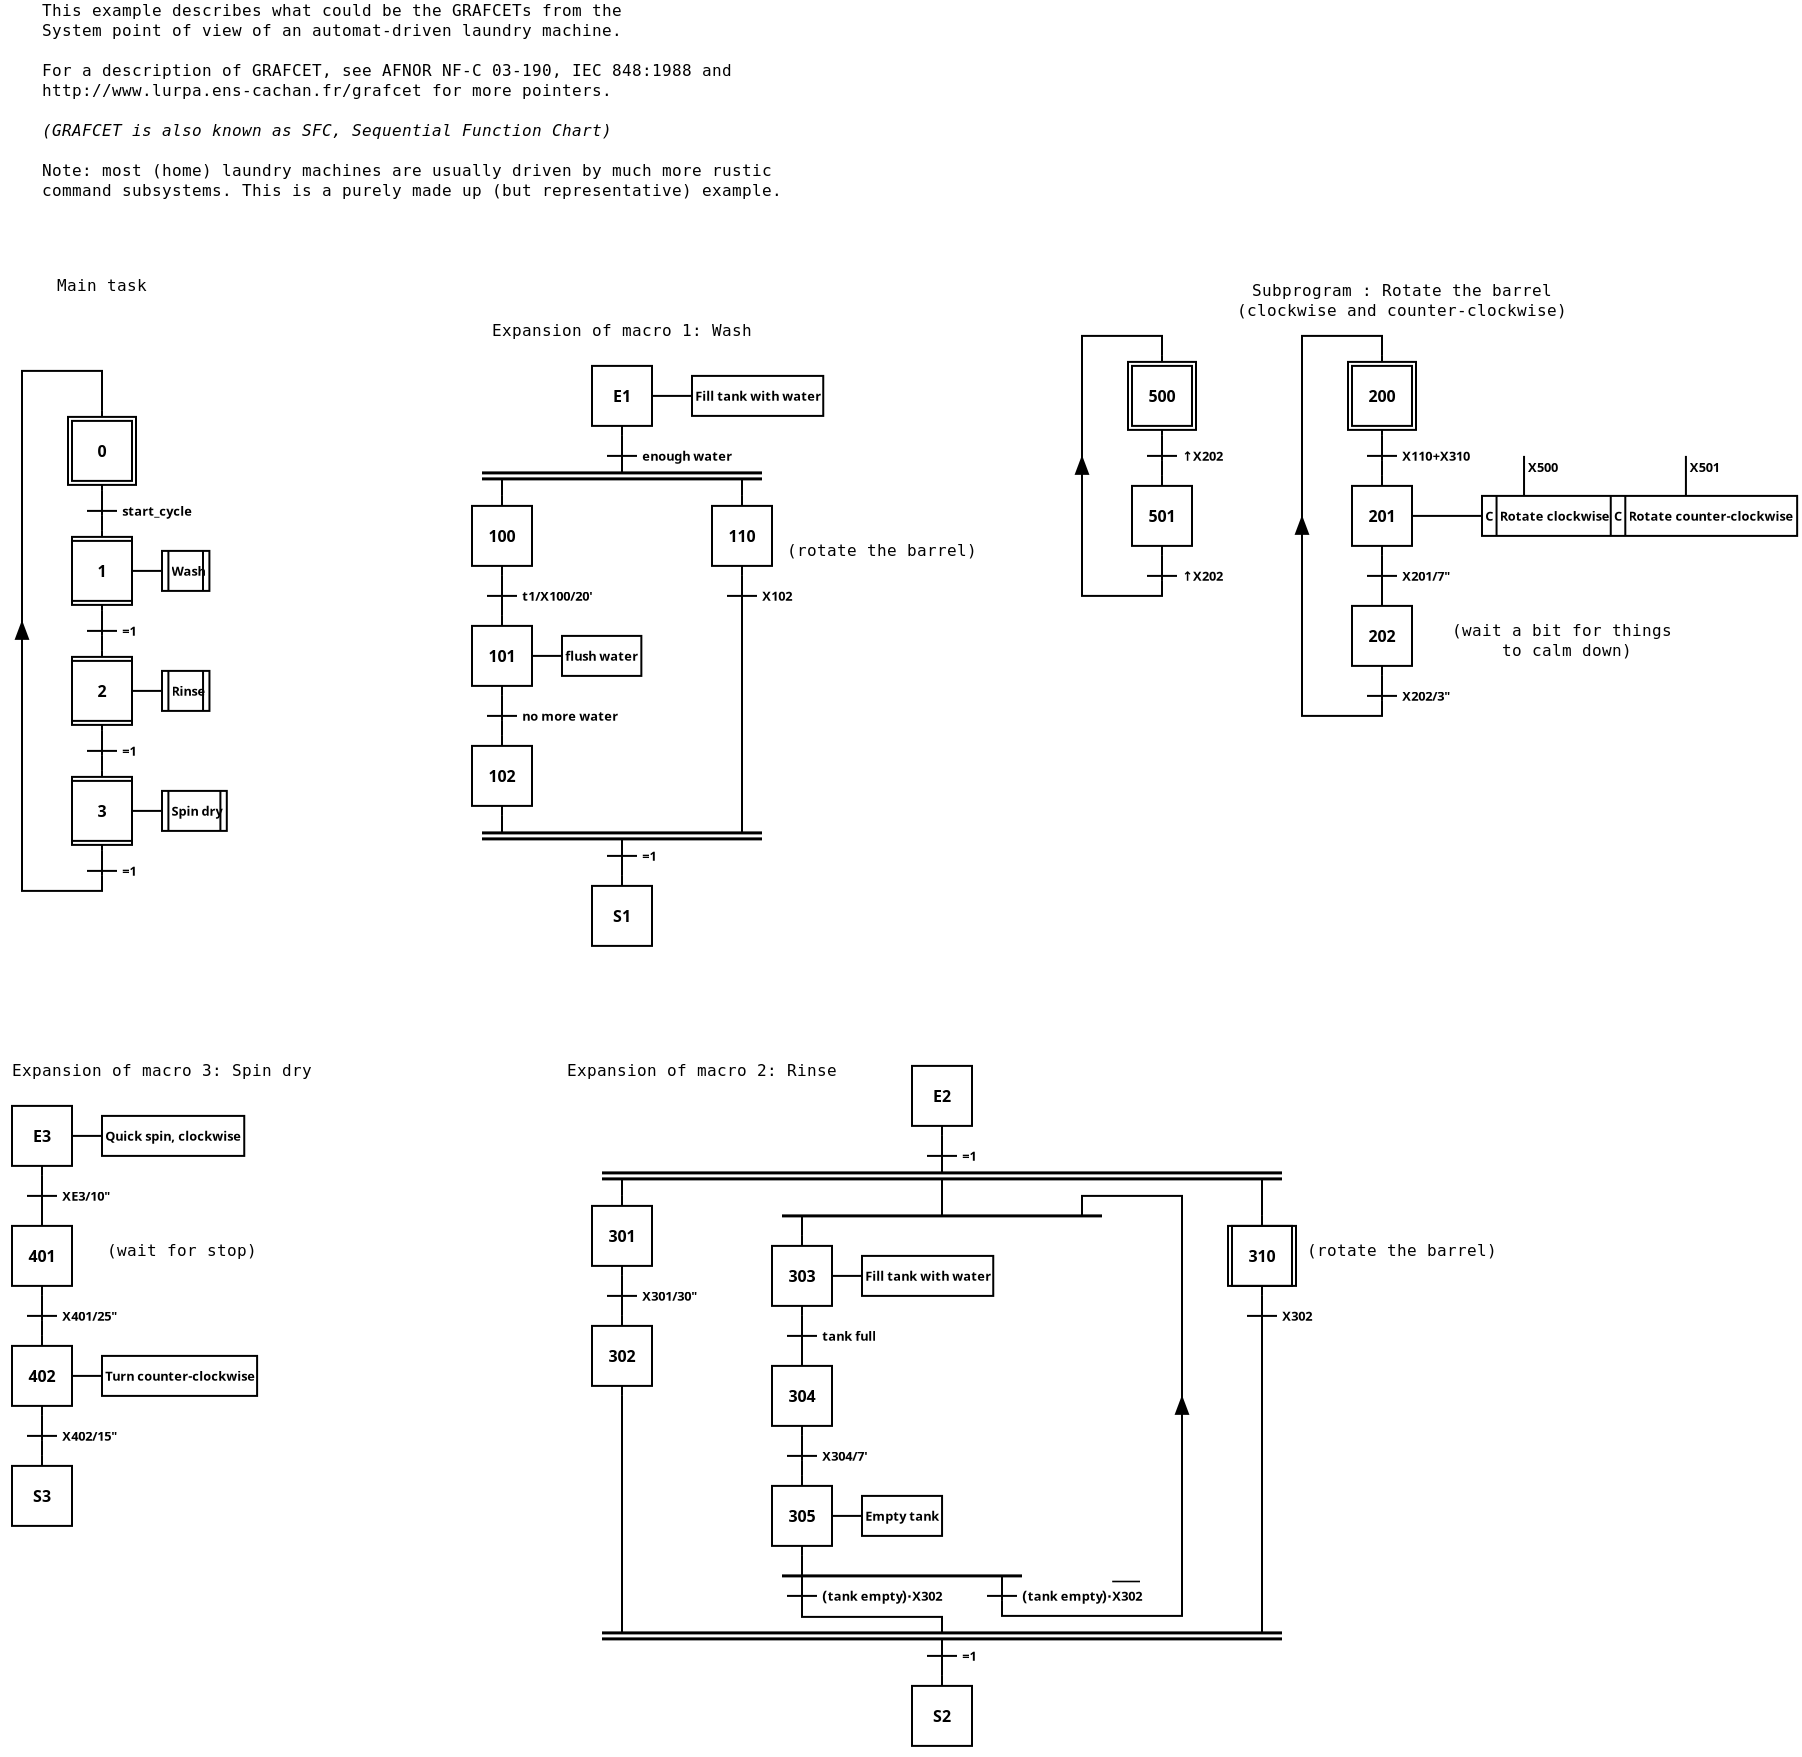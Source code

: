 <?xml version="1.0"?>
<diagram xmlns:dia="http://www.lysator.liu.se/~alla/dia/">
  <diagramdata>
    <attribute name="background">
      <color val="#ffffff"/>
    </attribute>
    <attribute name="paper">
      <composite type="paper">
        <attribute name="name">
          <string>#A4#</string>
        </attribute>
        <attribute name="tmargin">
          <real val="2.82"/>
        </attribute>
        <attribute name="bmargin">
          <real val="2.82"/>
        </attribute>
        <attribute name="lmargin">
          <real val="2.82"/>
        </attribute>
        <attribute name="rmargin">
          <real val="2.82"/>
        </attribute>
        <attribute name="is_portrait">
          <boolean val="true"/>
        </attribute>
        <attribute name="scaling">
          <real val="1"/>
        </attribute>
        <attribute name="fitto">
          <boolean val="false"/>
        </attribute>
      </composite>
    </attribute>
  </diagramdata>
  <layer name="Background" visible="true">
    <object type="GRAFCET - Step" version="0" id="O0">
      <attribute name="obj_pos">
        <point val="3,-2.25"/>
      </attribute>
      <attribute name="obj_bb">
        <rectangle val="2.75,-2.3;7.25,2.55"/>
      </attribute>
      <attribute name="elem_corner">
        <point val="3,-2.25"/>
      </attribute>
      <attribute name="elem_width">
        <real val="4"/>
      </attribute>
      <attribute name="elem_height">
        <real val="4"/>
      </attribute>
      <attribute name="type">
        <enum val="1"/>
      </attribute>
      <attribute name="id">
        <string>#0#</string>
      </attribute>
      <attribute name="active">
        <boolean val="false"/>
      </attribute>
      <attribute name="font">
        <font name="Helvetica-Bold"/>
      </attribute>
      <attribute name="font_size">
        <real val="1"/>
      </attribute>
      <attribute name="font_color">
        <color val="#000000"/>
      </attribute>
      <attribute name="north_pos">
        <point val="5,-2.25"/>
      </attribute>
      <attribute name="south_pos">
        <point val="5,2.5"/>
      </attribute>
      <connections>
        <connection handle="8" to="O0" connection="0"/>
        <connection handle="9" to="O1" connection="0"/>
      </connections>
    </object>
    <object type="GRAFCET - Transition" version="0" id="O1">
      <attribute name="obj_pos">
        <point val="4,1.75"/>
      </attribute>
      <attribute name="obj_bb">
        <rectangle val="3.95,1.7;10.192,3.8"/>
      </attribute>
      <attribute name="elem_corner">
        <point val="4,1.75"/>
      </attribute>
      <attribute name="elem_width">
        <real val="2"/>
      </attribute>
      <attribute name="elem_height">
        <real val="2"/>
      </attribute>
      <attribute name="receptivity">
        <string>#start_cycle#</string>
      </attribute>
      <attribute name="rcep_font">
        <font name="Helvetica-Bold"/>
      </attribute>
      <attribute name="rcep_fontheight">
        <real val="0.8"/>
      </attribute>
      <attribute name="rcep_color">
        <color val="#000000"/>
      </attribute>
      <attribute name="north_pos">
        <point val="5,1.75"/>
      </attribute>
      <attribute name="south_pos">
        <point val="5,3"/>
      </attribute>
      <connections>
        <connection handle="8" to="O0" connection="1"/>
        <connection handle="9" to="O1" connection="1"/>
      </connections>
    </object>
    <object type="GRAFCET - Step" version="0" id="O2">
      <attribute name="obj_pos">
        <point val="3,3.75"/>
      </attribute>
      <attribute name="obj_bb">
        <rectangle val="2.95,2.95;7.05,7.8"/>
      </attribute>
      <attribute name="elem_corner">
        <point val="3,3.75"/>
      </attribute>
      <attribute name="elem_width">
        <real val="4"/>
      </attribute>
      <attribute name="elem_height">
        <real val="4"/>
      </attribute>
      <attribute name="type">
        <enum val="4"/>
      </attribute>
      <attribute name="id">
        <string>#1#</string>
      </attribute>
      <attribute name="active">
        <boolean val="false"/>
      </attribute>
      <attribute name="font">
        <font name="Helvetica-Bold"/>
      </attribute>
      <attribute name="font_size">
        <real val="1"/>
      </attribute>
      <attribute name="font_color">
        <color val="#000000"/>
      </attribute>
      <attribute name="north_pos">
        <point val="5,3"/>
      </attribute>
      <attribute name="south_pos">
        <point val="5,7.75"/>
      </attribute>
      <connections>
        <connection handle="8" to="O1" connection="1"/>
        <connection handle="9" to="O2" connection="1"/>
      </connections>
    </object>
    <object type="GRAFCET - Action" version="0" id="O3">
      <attribute name="obj_pos">
        <point val="6.5,5.75"/>
      </attribute>
      <attribute name="obj_bb">
        <rectangle val="6.45,4.7;11.535,7.04"/>
      </attribute>
      <attribute name="conn_endpoints">
        <point val="6.5,5.75"/>
        <point val="8,5.75"/>
      </attribute>
      <attribute name="text">
        <composite type="text">
          <attribute name="string">
            <string>#Wash#</string>
          </attribute>
          <attribute name="font">
            <font name="Helvetica-Bold"/>
          </attribute>
          <attribute name="height">
            <real val="0.8"/>
          </attribute>
          <attribute name="pos">
            <point val="8.48,5.99"/>
          </attribute>
          <attribute name="color">
            <color val="#000000"/>
          </attribute>
          <attribute name="alignment">
            <enum val="0"/>
          </attribute>
        </composite>
      </attribute>
      <attribute name="macro_call">
        <boolean val="true"/>
      </attribute>
      <connections>
        <connection handle="0" to="O2" connection="2"/>
      </connections>
    </object>
    <object type="GRAFCET - Transition" version="0" id="O4">
      <attribute name="obj_pos">
        <point val="4,7.75"/>
      </attribute>
      <attribute name="obj_bb">
        <rectangle val="3.95,7.7;7.047,9.8"/>
      </attribute>
      <attribute name="elem_corner">
        <point val="4,7.75"/>
      </attribute>
      <attribute name="elem_width">
        <real val="2"/>
      </attribute>
      <attribute name="elem_height">
        <real val="2"/>
      </attribute>
      <attribute name="receptivity">
        <string>#=1#</string>
      </attribute>
      <attribute name="rcep_font">
        <font name="Helvetica-Bold"/>
      </attribute>
      <attribute name="rcep_fontheight">
        <real val="0.8"/>
      </attribute>
      <attribute name="rcep_color">
        <color val="#000000"/>
      </attribute>
      <attribute name="north_pos">
        <point val="5,7.75"/>
      </attribute>
      <attribute name="south_pos">
        <point val="5,9"/>
      </attribute>
      <connections>
        <connection handle="8" to="O2" connection="1"/>
        <connection handle="9" to="O4" connection="1"/>
      </connections>
    </object>
    <object type="GRAFCET - Step" version="0" id="O5">
      <attribute name="obj_pos">
        <point val="3,9.75"/>
      </attribute>
      <attribute name="obj_bb">
        <rectangle val="2.95,8.95;7.05,13.8"/>
      </attribute>
      <attribute name="elem_corner">
        <point val="3,9.75"/>
      </attribute>
      <attribute name="elem_width">
        <real val="4"/>
      </attribute>
      <attribute name="elem_height">
        <real val="4"/>
      </attribute>
      <attribute name="type">
        <enum val="4"/>
      </attribute>
      <attribute name="id">
        <string>#2#</string>
      </attribute>
      <attribute name="active">
        <boolean val="false"/>
      </attribute>
      <attribute name="font">
        <font name="Helvetica-Bold"/>
      </attribute>
      <attribute name="font_size">
        <real val="1"/>
      </attribute>
      <attribute name="font_color">
        <color val="#000000"/>
      </attribute>
      <attribute name="north_pos">
        <point val="5,9"/>
      </attribute>
      <attribute name="south_pos">
        <point val="5,13.75"/>
      </attribute>
      <connections>
        <connection handle="8" to="O4" connection="1"/>
        <connection handle="9" to="O5" connection="1"/>
      </connections>
    </object>
    <object type="GRAFCET - Action" version="0" id="O6">
      <attribute name="obj_pos">
        <point val="6.5,11.75"/>
      </attribute>
      <attribute name="obj_bb">
        <rectangle val="6.45,10.7;11.576,13.04"/>
      </attribute>
      <attribute name="conn_endpoints">
        <point val="6.5,11.75"/>
        <point val="8,11.75"/>
      </attribute>
      <attribute name="text">
        <composite type="text">
          <attribute name="string">
            <string>#Rinse#</string>
          </attribute>
          <attribute name="font">
            <font name="Helvetica-Bold"/>
          </attribute>
          <attribute name="height">
            <real val="0.8"/>
          </attribute>
          <attribute name="pos">
            <point val="8.48,11.99"/>
          </attribute>
          <attribute name="color">
            <color val="#000000"/>
          </attribute>
          <attribute name="alignment">
            <enum val="0"/>
          </attribute>
        </composite>
      </attribute>
      <attribute name="macro_call">
        <boolean val="true"/>
      </attribute>
      <connections>
        <connection handle="0" to="O5" connection="2"/>
        <connection handle="1" to="O6" connection="0"/>
      </connections>
    </object>
    <object type="GRAFCET - Transition" version="0" id="O7">
      <attribute name="obj_pos">
        <point val="4,13.75"/>
      </attribute>
      <attribute name="obj_bb">
        <rectangle val="3.95,13.7;7.047,15.8"/>
      </attribute>
      <attribute name="elem_corner">
        <point val="4,13.75"/>
      </attribute>
      <attribute name="elem_width">
        <real val="2"/>
      </attribute>
      <attribute name="elem_height">
        <real val="2"/>
      </attribute>
      <attribute name="receptivity">
        <string>#=1#</string>
      </attribute>
      <attribute name="rcep_font">
        <font name="Helvetica-Bold"/>
      </attribute>
      <attribute name="rcep_fontheight">
        <real val="0.8"/>
      </attribute>
      <attribute name="rcep_color">
        <color val="#000000"/>
      </attribute>
      <attribute name="north_pos">
        <point val="5,13.75"/>
      </attribute>
      <attribute name="south_pos">
        <point val="5,15"/>
      </attribute>
      <connections>
        <connection handle="8" to="O5" connection="1"/>
        <connection handle="9" to="O7" connection="1"/>
      </connections>
    </object>
    <object type="GRAFCET - Step" version="0" id="O8">
      <attribute name="obj_pos">
        <point val="3,15.75"/>
      </attribute>
      <attribute name="obj_bb">
        <rectangle val="2.95,14.95;7.05,19.8"/>
      </attribute>
      <attribute name="elem_corner">
        <point val="3,15.75"/>
      </attribute>
      <attribute name="elem_width">
        <real val="4"/>
      </attribute>
      <attribute name="elem_height">
        <real val="4"/>
      </attribute>
      <attribute name="type">
        <enum val="4"/>
      </attribute>
      <attribute name="id">
        <string>#3#</string>
      </attribute>
      <attribute name="active">
        <boolean val="false"/>
      </attribute>
      <attribute name="font">
        <font name="Helvetica-Bold"/>
      </attribute>
      <attribute name="font_size">
        <real val="1"/>
      </attribute>
      <attribute name="font_color">
        <color val="#000000"/>
      </attribute>
      <attribute name="north_pos">
        <point val="5,15"/>
      </attribute>
      <attribute name="south_pos">
        <point val="5,19.75"/>
      </attribute>
      <connections>
        <connection handle="8" to="O7" connection="1"/>
        <connection handle="9" to="O8" connection="1"/>
      </connections>
    </object>
    <object type="GRAFCET - Transition" version="0" id="O9">
      <attribute name="obj_pos">
        <point val="4,19.75"/>
      </attribute>
      <attribute name="obj_bb">
        <rectangle val="3.95,19.7;7.047,21.8"/>
      </attribute>
      <attribute name="elem_corner">
        <point val="4,19.75"/>
      </attribute>
      <attribute name="elem_width">
        <real val="2"/>
      </attribute>
      <attribute name="elem_height">
        <real val="2"/>
      </attribute>
      <attribute name="receptivity">
        <string>#=1#</string>
      </attribute>
      <attribute name="rcep_font">
        <font name="Helvetica-Bold"/>
      </attribute>
      <attribute name="rcep_fontheight">
        <real val="0.8"/>
      </attribute>
      <attribute name="rcep_color">
        <color val="#000000"/>
      </attribute>
      <attribute name="north_pos">
        <point val="5,19.75"/>
      </attribute>
      <attribute name="south_pos">
        <point val="5,21"/>
      </attribute>
      <connections>
        <connection handle="8" to="O8" connection="1"/>
        <connection handle="9" to="O9" connection="1"/>
      </connections>
    </object>
    <object type="GRAFCET - Action" version="0" id="O10">
      <attribute name="obj_pos">
        <point val="6.5,17.75"/>
      </attribute>
      <attribute name="obj_bb">
        <rectangle val="6.45,16.7;12.61,19.04"/>
      </attribute>
      <attribute name="conn_endpoints">
        <point val="6.5,17.75"/>
        <point val="8,17.75"/>
      </attribute>
      <attribute name="text">
        <composite type="text">
          <attribute name="string">
            <string>#Spin dry#</string>
          </attribute>
          <attribute name="font">
            <font name="Helvetica-Bold"/>
          </attribute>
          <attribute name="height">
            <real val="0.8"/>
          </attribute>
          <attribute name="pos">
            <point val="8.48,17.99"/>
          </attribute>
          <attribute name="color">
            <color val="#000000"/>
          </attribute>
          <attribute name="alignment">
            <enum val="0"/>
          </attribute>
        </composite>
      </attribute>
      <attribute name="macro_call">
        <boolean val="true"/>
      </attribute>
      <connections>
        <connection handle="0" to="O8" connection="2"/>
      </connections>
    </object>
    <object type="GRAFCET - Vector" version="0" id="O11">
      <attribute name="obj_pos">
        <point val="5,21"/>
      </attribute>
      <attribute name="obj_bb">
        <rectangle val="0.65,-4.3;5.35,21.8"/>
      </attribute>
      <attribute name="orth_points">
        <point val="5,21"/>
        <point val="5,21.75"/>
        <point val="1,21.75"/>
        <point val="1,-4.25"/>
        <point val="5,-4.25"/>
        <point val="5,-2.25"/>
      </attribute>
      <attribute name="orth_orient">
        <enum val="1"/>
        <enum val="0"/>
        <enum val="1"/>
        <enum val="0"/>
        <enum val="1"/>
      </attribute>
      <attribute name="uparrow">
        <boolean val="true"/>
      </attribute>
      <connections>
        <connection handle="0" to="O9" connection="1"/>
        <connection handle="1" to="O0" connection="0"/>
      </connections>
    </object>
    <object type="GRAFCET - Step" version="0" id="O12">
      <attribute name="obj_pos">
        <point val="29,-5"/>
      </attribute>
      <attribute name="obj_bb">
        <rectangle val="28.95,-5.05;33.05,-0.95"/>
      </attribute>
      <attribute name="elem_corner">
        <point val="29,-5"/>
      </attribute>
      <attribute name="elem_width">
        <real val="4"/>
      </attribute>
      <attribute name="elem_height">
        <real val="4"/>
      </attribute>
      <attribute name="type">
        <enum val="2"/>
      </attribute>
      <attribute name="id">
        <string>#E1#</string>
      </attribute>
      <attribute name="active">
        <boolean val="false"/>
      </attribute>
      <attribute name="font">
        <font name="Helvetica-Bold"/>
      </attribute>
      <attribute name="font_size">
        <real val="1"/>
      </attribute>
      <attribute name="font_color">
        <color val="#000000"/>
      </attribute>
      <attribute name="north_pos">
        <point val="31,-5"/>
      </attribute>
      <attribute name="south_pos">
        <point val="31,-1"/>
      </attribute>
      <connections>
        <connection handle="8" to="O12" connection="0"/>
        <connection handle="9" to="O12" connection="1"/>
      </connections>
    </object>
    <object type="GRAFCET - Transition" version="0" id="O13">
      <attribute name="obj_pos">
        <point val="30,-1"/>
      </attribute>
      <attribute name="obj_bb">
        <rectangle val="29.95,-1.05;37.21,1.05"/>
      </attribute>
      <attribute name="elem_corner">
        <point val="30,-1"/>
      </attribute>
      <attribute name="elem_width">
        <real val="2"/>
      </attribute>
      <attribute name="elem_height">
        <real val="2"/>
      </attribute>
      <attribute name="receptivity">
        <string>#enough water#</string>
      </attribute>
      <attribute name="rcep_font">
        <font name="Helvetica-Bold"/>
      </attribute>
      <attribute name="rcep_fontheight">
        <real val="0.8"/>
      </attribute>
      <attribute name="rcep_color">
        <color val="#000000"/>
      </attribute>
      <attribute name="north_pos">
        <point val="31,-1"/>
      </attribute>
      <attribute name="south_pos">
        <point val="31,0.85"/>
      </attribute>
      <connections>
        <connection handle="8" to="O12" connection="1"/>
        <connection handle="9" to="O14" connection="4"/>
      </connections>
    </object>
    <object type="GRAFCET - Vergent" version="0" id="O14">
      <attribute name="obj_pos">
        <point val="24,1"/>
      </attribute>
      <attribute name="obj_bb">
        <rectangle val="23.775,0.775;38.225,1.225"/>
      </attribute>
      <attribute name="conn_endpoints">
        <point val="24,1"/>
        <point val="38,1"/>
      </attribute>
      <attribute name="vtype">
        <enum val="1"/>
      </attribute>
      <attribute name="cpl_north">
        <int val="1"/>
      </attribute>
      <attribute name="cpl_south">
        <int val="1"/>
      </attribute>
    </object>
    <object type="GRAFCET - Transition" version="0" id="O15">
      <attribute name="obj_pos">
        <point val="24,6"/>
      </attribute>
      <attribute name="obj_bb">
        <rectangle val="23.95,5.95;30.152,8.05"/>
      </attribute>
      <attribute name="elem_corner">
        <point val="24,6"/>
      </attribute>
      <attribute name="elem_width">
        <real val="2"/>
      </attribute>
      <attribute name="elem_height">
        <real val="2"/>
      </attribute>
      <attribute name="receptivity">
        <string>#t1/X100/20&apos;#</string>
      </attribute>
      <attribute name="rcep_font">
        <font name="Helvetica-Bold"/>
      </attribute>
      <attribute name="rcep_fontheight">
        <real val="0.8"/>
      </attribute>
      <attribute name="rcep_color">
        <color val="#000000"/>
      </attribute>
      <attribute name="north_pos">
        <point val="25,6"/>
      </attribute>
      <attribute name="south_pos">
        <point val="25,8"/>
      </attribute>
      <connections>
        <connection handle="8" to="O22" connection="1"/>
        <connection handle="9" to="O16" connection="0"/>
      </connections>
    </object>
    <object type="GRAFCET - Step" version="0" id="O16">
      <attribute name="obj_pos">
        <point val="23,8"/>
      </attribute>
      <attribute name="obj_bb">
        <rectangle val="22.95,7.95;27.05,12.05"/>
      </attribute>
      <attribute name="elem_corner">
        <point val="23,8"/>
      </attribute>
      <attribute name="elem_width">
        <real val="4"/>
      </attribute>
      <attribute name="elem_height">
        <real val="4"/>
      </attribute>
      <attribute name="type">
        <enum val="0"/>
      </attribute>
      <attribute name="id">
        <string>#101#</string>
      </attribute>
      <attribute name="active">
        <boolean val="false"/>
      </attribute>
      <attribute name="font">
        <font name="Helvetica-Bold"/>
      </attribute>
      <attribute name="font_size">
        <real val="1"/>
      </attribute>
      <attribute name="font_color">
        <color val="#000000"/>
      </attribute>
      <attribute name="north_pos">
        <point val="25,8"/>
      </attribute>
      <attribute name="south_pos">
        <point val="25,12"/>
      </attribute>
      <connections>
        <connection handle="8" to="O16" connection="0"/>
        <connection handle="9" to="O16" connection="1"/>
      </connections>
    </object>
    <object type="GRAFCET - Vergent" version="0" id="O17">
      <attribute name="obj_pos">
        <point val="24,19"/>
      </attribute>
      <attribute name="obj_bb">
        <rectangle val="23.775,18.775;38.225,19.225"/>
      </attribute>
      <attribute name="conn_endpoints">
        <point val="24,19"/>
        <point val="38,19"/>
      </attribute>
      <attribute name="vtype">
        <enum val="1"/>
      </attribute>
      <attribute name="cpl_north">
        <int val="1"/>
      </attribute>
      <attribute name="cpl_south">
        <int val="1"/>
      </attribute>
    </object>
    <object type="GRAFCET - Step" version="0" id="O18">
      <attribute name="obj_pos">
        <point val="29,21"/>
      </attribute>
      <attribute name="obj_bb">
        <rectangle val="28.95,20.95;33.05,25.05"/>
      </attribute>
      <attribute name="elem_corner">
        <point val="29,21"/>
      </attribute>
      <attribute name="elem_width">
        <real val="4"/>
      </attribute>
      <attribute name="elem_height">
        <real val="4"/>
      </attribute>
      <attribute name="type">
        <enum val="3"/>
      </attribute>
      <attribute name="id">
        <string>#S1#</string>
      </attribute>
      <attribute name="active">
        <boolean val="false"/>
      </attribute>
      <attribute name="font">
        <font name="Helvetica-Bold"/>
      </attribute>
      <attribute name="font_size">
        <real val="1"/>
      </attribute>
      <attribute name="font_color">
        <color val="#000000"/>
      </attribute>
      <attribute name="north_pos">
        <point val="31,21"/>
      </attribute>
      <attribute name="south_pos">
        <point val="31,25"/>
      </attribute>
      <connections>
        <connection handle="8" to="O18" connection="0"/>
        <connection handle="9" to="O18" connection="1"/>
      </connections>
    </object>
    <object type="GRAFCET - Transition" version="0" id="O19">
      <attribute name="obj_pos">
        <point val="30,19"/>
      </attribute>
      <attribute name="obj_bb">
        <rectangle val="29.95,18.95;33.047,21.05"/>
      </attribute>
      <attribute name="elem_corner">
        <point val="30,19"/>
      </attribute>
      <attribute name="elem_width">
        <real val="2"/>
      </attribute>
      <attribute name="elem_height">
        <real val="2"/>
      </attribute>
      <attribute name="receptivity">
        <string>#=1#</string>
      </attribute>
      <attribute name="rcep_font">
        <font name="Helvetica-Bold"/>
      </attribute>
      <attribute name="rcep_fontheight">
        <real val="0.8"/>
      </attribute>
      <attribute name="rcep_color">
        <color val="#000000"/>
      </attribute>
      <attribute name="north_pos">
        <point val="31,19.15"/>
      </attribute>
      <attribute name="south_pos">
        <point val="31,21"/>
      </attribute>
      <connections>
        <connection handle="8" to="O17" connection="5"/>
        <connection handle="9" to="O18" connection="0"/>
      </connections>
    </object>
    <object type="GRAFCET - Step" version="0" id="O20">
      <attribute name="obj_pos">
        <point val="35,2"/>
      </attribute>
      <attribute name="obj_bb">
        <rectangle val="34.95,1.1;39.05,6.05"/>
      </attribute>
      <attribute name="elem_corner">
        <point val="35,2"/>
      </attribute>
      <attribute name="elem_width">
        <real val="4"/>
      </attribute>
      <attribute name="elem_height">
        <real val="4"/>
      </attribute>
      <attribute name="type">
        <enum val="0"/>
      </attribute>
      <attribute name="id">
        <string>#110#</string>
      </attribute>
      <attribute name="active">
        <boolean val="false"/>
      </attribute>
      <attribute name="font">
        <font name="Helvetica-Bold"/>
      </attribute>
      <attribute name="font_size">
        <real val="1"/>
      </attribute>
      <attribute name="font_color">
        <color val="#000000"/>
      </attribute>
      <attribute name="north_pos">
        <point val="37,1.15"/>
      </attribute>
      <attribute name="south_pos">
        <point val="37,6"/>
      </attribute>
      <connections>
        <connection handle="8" to="O14" connection="3"/>
        <connection handle="9" to="O20" connection="1"/>
      </connections>
    </object>
    <object type="GRAFCET - Action" version="0" id="O21">
      <attribute name="obj_pos">
        <point val="32.5,-3"/>
      </attribute>
      <attribute name="obj_bb">
        <rectangle val="32.45,-4.05;42.478,-1.71"/>
      </attribute>
      <attribute name="conn_endpoints">
        <point val="32.5,-3"/>
        <point val="34.5,-3"/>
      </attribute>
      <attribute name="text">
        <composite type="text">
          <attribute name="string">
            <string>#Fill tank with water#</string>
          </attribute>
          <attribute name="font">
            <font name="Helvetica-Bold"/>
          </attribute>
          <attribute name="height">
            <real val="0.8"/>
          </attribute>
          <attribute name="pos">
            <point val="34.66,-2.76"/>
          </attribute>
          <attribute name="color">
            <color val="#000000"/>
          </attribute>
          <attribute name="alignment">
            <enum val="0"/>
          </attribute>
        </composite>
      </attribute>
      <attribute name="macro_call">
        <boolean val="false"/>
      </attribute>
      <connections>
        <connection handle="0" to="O12" connection="2"/>
      </connections>
    </object>
    <object type="GRAFCET - Step" version="0" id="O22">
      <attribute name="obj_pos">
        <point val="23,2"/>
      </attribute>
      <attribute name="obj_bb">
        <rectangle val="22.95,1.1;27.05,6.05"/>
      </attribute>
      <attribute name="elem_corner">
        <point val="23,2"/>
      </attribute>
      <attribute name="elem_width">
        <real val="4"/>
      </attribute>
      <attribute name="elem_height">
        <real val="4"/>
      </attribute>
      <attribute name="type">
        <enum val="0"/>
      </attribute>
      <attribute name="id">
        <string>#100#</string>
      </attribute>
      <attribute name="active">
        <boolean val="false"/>
      </attribute>
      <attribute name="font">
        <font name="Helvetica-Bold"/>
      </attribute>
      <attribute name="font_size">
        <real val="1"/>
      </attribute>
      <attribute name="font_color">
        <color val="#000000"/>
      </attribute>
      <attribute name="north_pos">
        <point val="25,1.15"/>
      </attribute>
      <attribute name="south_pos">
        <point val="25,6"/>
      </attribute>
      <connections>
        <connection handle="8" to="O14" connection="2"/>
        <connection handle="9" to="O22" connection="1"/>
      </connections>
    </object>
    <object type="GRAFCET - Transition" version="0" id="O23">
      <attribute name="obj_pos">
        <point val="24,12"/>
      </attribute>
      <attribute name="obj_bb">
        <rectangle val="23.95,11.95;31.485,14.05"/>
      </attribute>
      <attribute name="elem_corner">
        <point val="24,12"/>
      </attribute>
      <attribute name="elem_width">
        <real val="2"/>
      </attribute>
      <attribute name="elem_height">
        <real val="2"/>
      </attribute>
      <attribute name="receptivity">
        <string>#no more water#</string>
      </attribute>
      <attribute name="rcep_font">
        <font name="Helvetica-Bold"/>
      </attribute>
      <attribute name="rcep_fontheight">
        <real val="0.8"/>
      </attribute>
      <attribute name="rcep_color">
        <color val="#000000"/>
      </attribute>
      <attribute name="north_pos">
        <point val="25,12"/>
      </attribute>
      <attribute name="south_pos">
        <point val="25,13.25"/>
      </attribute>
      <connections>
        <connection handle="8" to="O16" connection="1"/>
        <connection handle="9" to="O23" connection="1"/>
      </connections>
    </object>
    <object type="GRAFCET - Step" version="0" id="O24">
      <attribute name="obj_pos">
        <point val="23,14"/>
      </attribute>
      <attribute name="obj_bb">
        <rectangle val="22.95,13.2;27.05,18.9"/>
      </attribute>
      <attribute name="elem_corner">
        <point val="23,14"/>
      </attribute>
      <attribute name="elem_width">
        <real val="4"/>
      </attribute>
      <attribute name="elem_height">
        <real val="4"/>
      </attribute>
      <attribute name="type">
        <enum val="0"/>
      </attribute>
      <attribute name="id">
        <string>#102#</string>
      </attribute>
      <attribute name="active">
        <boolean val="false"/>
      </attribute>
      <attribute name="font">
        <font name="Helvetica-Bold"/>
      </attribute>
      <attribute name="font_size">
        <real val="1"/>
      </attribute>
      <attribute name="font_color">
        <color val="#000000"/>
      </attribute>
      <attribute name="north_pos">
        <point val="25,13.25"/>
      </attribute>
      <attribute name="south_pos">
        <point val="25,18.85"/>
      </attribute>
      <connections>
        <connection handle="8" to="O23" connection="1"/>
        <connection handle="9" to="O17" connection="1"/>
      </connections>
    </object>
    <object type="GRAFCET - Action" version="0" id="O25">
      <attribute name="obj_pos">
        <point val="26.5,10"/>
      </attribute>
      <attribute name="obj_bb">
        <rectangle val="26.45,8.95;33.004,11.29"/>
      </attribute>
      <attribute name="conn_endpoints">
        <point val="26.5,10"/>
        <point val="28,10"/>
      </attribute>
      <attribute name="text">
        <composite type="text">
          <attribute name="string">
            <string>#flush water#</string>
          </attribute>
          <attribute name="font">
            <font name="Helvetica-Bold"/>
          </attribute>
          <attribute name="height">
            <real val="0.8"/>
          </attribute>
          <attribute name="pos">
            <point val="28.16,10.24"/>
          </attribute>
          <attribute name="color">
            <color val="#000000"/>
          </attribute>
          <attribute name="alignment">
            <enum val="0"/>
          </attribute>
        </composite>
      </attribute>
      <attribute name="macro_call">
        <boolean val="false"/>
      </attribute>
      <connections>
        <connection handle="0" to="O16" connection="2"/>
      </connections>
    </object>
    <object type="Standard - Text" version="0" id="O26">
      <attribute name="obj_pos">
        <point val="44,5"/>
      </attribute>
      <attribute name="obj_bb">
        <rectangle val="38.143,4.214;49.857,5.214"/>
      </attribute>
      <attribute name="text">
        <composite type="text">
          <attribute name="string">
            <string>#(rotate the barrel)#</string>
          </attribute>
          <attribute name="font">
            <font name="Courier"/>
          </attribute>
          <attribute name="height">
            <real val="1"/>
          </attribute>
          <attribute name="pos">
            <point val="44,5"/>
          </attribute>
          <attribute name="color">
            <color val="#000000"/>
          </attribute>
          <attribute name="alignment">
            <enum val="1"/>
          </attribute>
        </composite>
      </attribute>
    </object>
    <object type="GRAFCET - Transition" version="0" id="O27">
      <attribute name="obj_pos">
        <point val="36,6"/>
      </attribute>
      <attribute name="obj_bb">
        <rectangle val="35.95,5.95;39.849,18.9"/>
      </attribute>
      <attribute name="elem_corner">
        <point val="36,6"/>
      </attribute>
      <attribute name="elem_width">
        <real val="2"/>
      </attribute>
      <attribute name="elem_height">
        <real val="2"/>
      </attribute>
      <attribute name="receptivity">
        <string>#X102#</string>
      </attribute>
      <attribute name="rcep_font">
        <font name="Helvetica-Bold"/>
      </attribute>
      <attribute name="rcep_fontheight">
        <real val="0.8"/>
      </attribute>
      <attribute name="rcep_color">
        <color val="#000000"/>
      </attribute>
      <attribute name="north_pos">
        <point val="37,6"/>
      </attribute>
      <attribute name="south_pos">
        <point val="37,18.85"/>
      </attribute>
      <connections>
        <connection handle="8" to="O20" connection="1"/>
        <connection handle="9" to="O17" connection="0"/>
      </connections>
    </object>
    <object type="Standard - Text" version="0" id="O28">
      <attribute name="obj_pos">
        <point val="5,-8.25"/>
      </attribute>
      <attribute name="obj_bb">
        <rectangle val="2.173,-9.036;7.827,-8.036"/>
      </attribute>
      <attribute name="text">
        <composite type="text">
          <attribute name="string">
            <string>#Main task#</string>
          </attribute>
          <attribute name="font">
            <font name="Courier"/>
          </attribute>
          <attribute name="height">
            <real val="1"/>
          </attribute>
          <attribute name="pos">
            <point val="5,-8.25"/>
          </attribute>
          <attribute name="color">
            <color val="#000000"/>
          </attribute>
          <attribute name="alignment">
            <enum val="1"/>
          </attribute>
        </composite>
      </attribute>
    </object>
    <object type="Standard - Text" version="0" id="O29">
      <attribute name="obj_pos">
        <point val="31,-6"/>
      </attribute>
      <attribute name="obj_bb">
        <rectangle val="23.022,-6.786;38.978,-5.786"/>
      </attribute>
      <attribute name="text">
        <composite type="text">
          <attribute name="string">
            <string>#Expansion of macro 1: Wash#</string>
          </attribute>
          <attribute name="font">
            <font name="Courier"/>
          </attribute>
          <attribute name="height">
            <real val="1"/>
          </attribute>
          <attribute name="pos">
            <point val="31,-6"/>
          </attribute>
          <attribute name="color">
            <color val="#000000"/>
          </attribute>
          <attribute name="alignment">
            <enum val="1"/>
          </attribute>
        </composite>
      </attribute>
    </object>
    <object type="Standard - Text" version="0" id="O30">
      <attribute name="obj_pos">
        <point val="70,-8"/>
      </attribute>
      <attribute name="obj_bb">
        <rectangle val="59.901,-8.786;80.099,-6.786"/>
      </attribute>
      <attribute name="text">
        <composite type="text">
          <attribute name="string">
            <string>#Subprogram : Rotate the barrel
(clockwise and counter-clockwise)#</string>
          </attribute>
          <attribute name="font">
            <font name="Courier"/>
          </attribute>
          <attribute name="height">
            <real val="1"/>
          </attribute>
          <attribute name="pos">
            <point val="70,-8"/>
          </attribute>
          <attribute name="color">
            <color val="#000000"/>
          </attribute>
          <attribute name="alignment">
            <enum val="1"/>
          </attribute>
        </composite>
      </attribute>
    </object>
    <object type="GRAFCET - Step" version="0" id="O31">
      <attribute name="obj_pos">
        <point val="67,-5"/>
      </attribute>
      <attribute name="obj_bb">
        <rectangle val="66.75,-5.05;71.25,0.05"/>
      </attribute>
      <attribute name="elem_corner">
        <point val="67,-5"/>
      </attribute>
      <attribute name="elem_width">
        <real val="4"/>
      </attribute>
      <attribute name="elem_height">
        <real val="4"/>
      </attribute>
      <attribute name="type">
        <enum val="1"/>
      </attribute>
      <attribute name="id">
        <string>#200#</string>
      </attribute>
      <attribute name="active">
        <boolean val="false"/>
      </attribute>
      <attribute name="font">
        <font name="Helvetica-Bold"/>
      </attribute>
      <attribute name="font_size">
        <real val="1"/>
      </attribute>
      <attribute name="font_color">
        <color val="#000000"/>
      </attribute>
      <attribute name="north_pos">
        <point val="69,-5"/>
      </attribute>
      <attribute name="south_pos">
        <point val="69,0"/>
      </attribute>
      <connections>
        <connection handle="8" to="O31" connection="0"/>
      </connections>
    </object>
    <object type="GRAFCET - Transition" version="0" id="O32">
      <attribute name="obj_pos">
        <point val="68,-1"/>
      </attribute>
      <attribute name="obj_bb">
        <rectangle val="67.95,-1.05;74.592,1.05"/>
      </attribute>
      <attribute name="elem_corner">
        <point val="68,-1"/>
      </attribute>
      <attribute name="elem_width">
        <real val="2"/>
      </attribute>
      <attribute name="elem_height">
        <real val="2"/>
      </attribute>
      <attribute name="receptivity">
        <string>#X110+X310#</string>
      </attribute>
      <attribute name="rcep_font">
        <font name="Helvetica-Bold"/>
      </attribute>
      <attribute name="rcep_fontheight">
        <real val="0.8"/>
      </attribute>
      <attribute name="rcep_color">
        <color val="#000000"/>
      </attribute>
      <attribute name="north_pos">
        <point val="69,-1"/>
      </attribute>
      <attribute name="south_pos">
        <point val="69,0.25"/>
      </attribute>
      <connections>
        <connection handle="8" to="O31" connection="1"/>
        <connection handle="9" to="O32" connection="1"/>
      </connections>
    </object>
    <object type="GRAFCET - Step" version="0" id="O33">
      <attribute name="obj_pos">
        <point val="67,1"/>
      </attribute>
      <attribute name="obj_bb">
        <rectangle val="66.95,0.2;71.05,5.05"/>
      </attribute>
      <attribute name="elem_corner">
        <point val="67,1"/>
      </attribute>
      <attribute name="elem_width">
        <real val="4"/>
      </attribute>
      <attribute name="elem_height">
        <real val="4"/>
      </attribute>
      <attribute name="type">
        <enum val="0"/>
      </attribute>
      <attribute name="id">
        <string>#201#</string>
      </attribute>
      <attribute name="active">
        <boolean val="false"/>
      </attribute>
      <attribute name="font">
        <font name="Helvetica-Bold"/>
      </attribute>
      <attribute name="font_size">
        <real val="1"/>
      </attribute>
      <attribute name="font_color">
        <color val="#000000"/>
      </attribute>
      <attribute name="north_pos">
        <point val="69,0.25"/>
      </attribute>
      <attribute name="south_pos">
        <point val="69,5"/>
      </attribute>
      <connections>
        <connection handle="8" to="O32" connection="1"/>
        <connection handle="9" to="O33" connection="1"/>
      </connections>
    </object>
    <object type="GRAFCET - Action" version="0" id="O34">
      <attribute name="obj_pos">
        <point val="70.5,3"/>
      </attribute>
      <attribute name="obj_bb">
        <rectangle val="70.45,1.95;94.268,4.29"/>
      </attribute>
      <attribute name="conn_endpoints">
        <point val="70.5,3"/>
        <point val="74,3"/>
      </attribute>
      <attribute name="text">
        <composite type="text">
          <attribute name="string">
            <string>#C
Rotate clockwise
C
Rotate counter-clockwise #</string>
          </attribute>
          <attribute name="font">
            <font name="Helvetica-Bold"/>
          </attribute>
          <attribute name="height">
            <real val="0.8"/>
          </attribute>
          <attribute name="pos">
            <point val="74.16,3.24"/>
          </attribute>
          <attribute name="color">
            <color val="#000000"/>
          </attribute>
          <attribute name="alignment">
            <enum val="0"/>
          </attribute>
        </composite>
      </attribute>
      <attribute name="macro_call">
        <boolean val="false"/>
      </attribute>
      <connections>
        <connection handle="0" to="O33" connection="2"/>
        <connection handle="1" to="O34" connection="0"/>
      </connections>
    </object>
    <object type="GRAFCET - Transition" version="0" id="O35">
      <attribute name="obj_pos">
        <point val="68,5"/>
      </attribute>
      <attribute name="obj_bb">
        <rectangle val="67.95,4.95;72.907,7.05"/>
      </attribute>
      <attribute name="elem_corner">
        <point val="68,5"/>
      </attribute>
      <attribute name="elem_width">
        <real val="2"/>
      </attribute>
      <attribute name="elem_height">
        <real val="2"/>
      </attribute>
      <attribute name="receptivity">
        <string>#X201/7&quot;#</string>
      </attribute>
      <attribute name="rcep_font">
        <font name="Helvetica-Bold"/>
      </attribute>
      <attribute name="rcep_fontheight">
        <real val="0.8"/>
      </attribute>
      <attribute name="rcep_color">
        <color val="#000000"/>
      </attribute>
      <attribute name="north_pos">
        <point val="69,5"/>
      </attribute>
      <attribute name="south_pos">
        <point val="69,7"/>
      </attribute>
      <connections>
        <connection handle="8" to="O33" connection="1"/>
      </connections>
    </object>
    <object type="GRAFCET - Step" version="0" id="O36">
      <attribute name="obj_pos">
        <point val="67,7"/>
      </attribute>
      <attribute name="obj_bb">
        <rectangle val="66.95,6.2;71.05,11.05"/>
      </attribute>
      <attribute name="elem_corner">
        <point val="67,7"/>
      </attribute>
      <attribute name="elem_width">
        <real val="4"/>
      </attribute>
      <attribute name="elem_height">
        <real val="4"/>
      </attribute>
      <attribute name="type">
        <enum val="0"/>
      </attribute>
      <attribute name="id">
        <string>#202#</string>
      </attribute>
      <attribute name="active">
        <boolean val="false"/>
      </attribute>
      <attribute name="font">
        <font name="Helvetica-Bold"/>
      </attribute>
      <attribute name="font_size">
        <real val="1"/>
      </attribute>
      <attribute name="font_color">
        <color val="#000000"/>
      </attribute>
      <attribute name="north_pos">
        <point val="69,6.25"/>
      </attribute>
      <attribute name="south_pos">
        <point val="69,11"/>
      </attribute>
      <connections>
        <connection handle="8" to="O35" connection="1"/>
        <connection handle="9" to="O36" connection="1"/>
      </connections>
    </object>
    <object type="Standard - Text" version="0" id="O37">
      <attribute name="obj_pos">
        <point val="78,9"/>
      </attribute>
      <attribute name="obj_bb">
        <rectangle val="71.234,8.214;84.766,10.214"/>
      </attribute>
      <attribute name="text">
        <composite type="text">
          <attribute name="string">
            <string>#(wait a bit for things
 to calm down)#</string>
          </attribute>
          <attribute name="font">
            <font name="Courier"/>
          </attribute>
          <attribute name="height">
            <real val="1"/>
          </attribute>
          <attribute name="pos">
            <point val="78,9"/>
          </attribute>
          <attribute name="color">
            <color val="#000000"/>
          </attribute>
          <attribute name="alignment">
            <enum val="1"/>
          </attribute>
        </composite>
      </attribute>
    </object>
    <object type="GRAFCET - Transition" version="0" id="O38">
      <attribute name="obj_pos">
        <point val="68,11"/>
      </attribute>
      <attribute name="obj_bb">
        <rectangle val="67.95,10.95;72.907,13.05"/>
      </attribute>
      <attribute name="elem_corner">
        <point val="68,11"/>
      </attribute>
      <attribute name="elem_width">
        <real val="2"/>
      </attribute>
      <attribute name="elem_height">
        <real val="2"/>
      </attribute>
      <attribute name="receptivity">
        <string>#X202/3&quot;#</string>
      </attribute>
      <attribute name="rcep_font">
        <font name="Helvetica-Bold"/>
      </attribute>
      <attribute name="rcep_fontheight">
        <real val="0.8"/>
      </attribute>
      <attribute name="rcep_color">
        <color val="#000000"/>
      </attribute>
      <attribute name="north_pos">
        <point val="69,11"/>
      </attribute>
      <attribute name="south_pos">
        <point val="69,12.25"/>
      </attribute>
      <connections>
        <connection handle="8" to="O36" connection="1"/>
        <connection handle="9" to="O38" connection="1"/>
      </connections>
    </object>
    <object type="GRAFCET - Vector" version="0" id="O39">
      <attribute name="obj_pos">
        <point val="69,12.25"/>
      </attribute>
      <attribute name="obj_bb">
        <rectangle val="64.65,-6.05;69.35,13.05"/>
      </attribute>
      <attribute name="orth_points">
        <point val="69,12.25"/>
        <point val="69,13"/>
        <point val="65,13"/>
        <point val="65,-6"/>
        <point val="69,-6"/>
        <point val="69,-5"/>
      </attribute>
      <attribute name="orth_orient">
        <enum val="1"/>
        <enum val="0"/>
        <enum val="1"/>
        <enum val="0"/>
        <enum val="1"/>
      </attribute>
      <attribute name="uparrow">
        <boolean val="true"/>
      </attribute>
      <connections>
        <connection handle="0" to="O38" connection="1"/>
        <connection handle="1" to="O31" connection="0"/>
      </connections>
    </object>
    <object type="Standard - Text" version="0" id="O40">
      <attribute name="obj_pos">
        <point val="35,31"/>
      </attribute>
      <attribute name="obj_bb">
        <rectangle val="26.719,30.214;43.281,31.214"/>
      </attribute>
      <attribute name="text">
        <composite type="text">
          <attribute name="string">
            <string>#Expansion of macro 2: Rinse#</string>
          </attribute>
          <attribute name="font">
            <font name="Courier"/>
          </attribute>
          <attribute name="height">
            <real val="1"/>
          </attribute>
          <attribute name="pos">
            <point val="35,31"/>
          </attribute>
          <attribute name="color">
            <color val="#000000"/>
          </attribute>
          <attribute name="alignment">
            <enum val="1"/>
          </attribute>
        </composite>
      </attribute>
    </object>
    <object type="GRAFCET - Step" version="0" id="O41">
      <attribute name="obj_pos">
        <point val="45,30"/>
      </attribute>
      <attribute name="obj_bb">
        <rectangle val="44.95,29.95;49.05,34.05"/>
      </attribute>
      <attribute name="elem_corner">
        <point val="45,30"/>
      </attribute>
      <attribute name="elem_width">
        <real val="4"/>
      </attribute>
      <attribute name="elem_height">
        <real val="4"/>
      </attribute>
      <attribute name="type">
        <enum val="2"/>
      </attribute>
      <attribute name="id">
        <string>#E2#</string>
      </attribute>
      <attribute name="active">
        <boolean val="false"/>
      </attribute>
      <attribute name="font">
        <font name="Helvetica-Bold"/>
      </attribute>
      <attribute name="font_size">
        <real val="1"/>
      </attribute>
      <attribute name="font_color">
        <color val="#000000"/>
      </attribute>
      <attribute name="north_pos">
        <point val="47,30"/>
      </attribute>
      <attribute name="south_pos">
        <point val="47,34"/>
      </attribute>
      <connections>
        <connection handle="8" to="O41" connection="0"/>
        <connection handle="9" to="O41" connection="1"/>
      </connections>
    </object>
    <object type="GRAFCET - Transition" version="0" id="O42">
      <attribute name="obj_pos">
        <point val="46,34"/>
      </attribute>
      <attribute name="obj_bb">
        <rectangle val="45.95,33.95;49.047,36.05"/>
      </attribute>
      <attribute name="elem_corner">
        <point val="46,34"/>
      </attribute>
      <attribute name="elem_width">
        <real val="2"/>
      </attribute>
      <attribute name="elem_height">
        <real val="2"/>
      </attribute>
      <attribute name="receptivity">
        <string>#=1#</string>
      </attribute>
      <attribute name="rcep_font">
        <font name="Helvetica-Bold"/>
      </attribute>
      <attribute name="rcep_fontheight">
        <real val="0.8"/>
      </attribute>
      <attribute name="rcep_color">
        <color val="#000000"/>
      </attribute>
      <attribute name="north_pos">
        <point val="47,34"/>
      </attribute>
      <attribute name="south_pos">
        <point val="47,35.85"/>
      </attribute>
      <connections>
        <connection handle="8" to="O41" connection="1"/>
        <connection handle="9" to="O43" connection="4"/>
      </connections>
    </object>
    <object type="GRAFCET - Vergent" version="0" id="O43">
      <attribute name="obj_pos">
        <point val="30,36"/>
      </attribute>
      <attribute name="obj_bb">
        <rectangle val="29.775,35.775;64.225,36.225"/>
      </attribute>
      <attribute name="conn_endpoints">
        <point val="30,36"/>
        <point val="64,36"/>
      </attribute>
      <attribute name="vtype">
        <enum val="1"/>
      </attribute>
      <attribute name="cpl_north">
        <int val="1"/>
      </attribute>
      <attribute name="cpl_south">
        <int val="1"/>
      </attribute>
    </object>
    <object type="GRAFCET - Step" version="0" id="O44">
      <attribute name="obj_pos">
        <point val="29,37"/>
      </attribute>
      <attribute name="obj_bb">
        <rectangle val="28.95,36.1;33.05,41.05"/>
      </attribute>
      <attribute name="elem_corner">
        <point val="29,37"/>
      </attribute>
      <attribute name="elem_width">
        <real val="4"/>
      </attribute>
      <attribute name="elem_height">
        <real val="4"/>
      </attribute>
      <attribute name="type">
        <enum val="0"/>
      </attribute>
      <attribute name="id">
        <string>#301#</string>
      </attribute>
      <attribute name="active">
        <boolean val="false"/>
      </attribute>
      <attribute name="font">
        <font name="Helvetica-Bold"/>
      </attribute>
      <attribute name="font_size">
        <real val="1"/>
      </attribute>
      <attribute name="font_color">
        <color val="#000000"/>
      </attribute>
      <attribute name="north_pos">
        <point val="31,36.15"/>
      </attribute>
      <attribute name="south_pos">
        <point val="31,41"/>
      </attribute>
      <connections>
        <connection handle="8" to="O43" connection="2"/>
        <connection handle="9" to="O44" connection="1"/>
      </connections>
    </object>
    <object type="GRAFCET - Transition" version="0" id="O45">
      <attribute name="obj_pos">
        <point val="30,41"/>
      </attribute>
      <attribute name="obj_bb">
        <rectangle val="29.95,40.95;35.36,43.05"/>
      </attribute>
      <attribute name="elem_corner">
        <point val="30,41"/>
      </attribute>
      <attribute name="elem_width">
        <real val="2"/>
      </attribute>
      <attribute name="elem_height">
        <real val="2"/>
      </attribute>
      <attribute name="receptivity">
        <string>#X301/30&quot;#</string>
      </attribute>
      <attribute name="rcep_font">
        <font name="Helvetica-Bold"/>
      </attribute>
      <attribute name="rcep_fontheight">
        <real val="0.8"/>
      </attribute>
      <attribute name="rcep_color">
        <color val="#000000"/>
      </attribute>
      <attribute name="north_pos">
        <point val="31,41"/>
      </attribute>
      <attribute name="south_pos">
        <point val="31,43"/>
      </attribute>
      <connections>
        <connection handle="8" to="O44" connection="1"/>
        <connection handle="9" to="O46" connection="0"/>
      </connections>
    </object>
    <object type="GRAFCET - Step" version="0" id="O46">
      <attribute name="obj_pos">
        <point val="29,43"/>
      </attribute>
      <attribute name="obj_bb">
        <rectangle val="28.95,42.95;33.05,58.9"/>
      </attribute>
      <attribute name="elem_corner">
        <point val="29,43"/>
      </attribute>
      <attribute name="elem_width">
        <real val="4"/>
      </attribute>
      <attribute name="elem_height">
        <real val="4"/>
      </attribute>
      <attribute name="type">
        <enum val="0"/>
      </attribute>
      <attribute name="id">
        <string>#302#</string>
      </attribute>
      <attribute name="active">
        <boolean val="false"/>
      </attribute>
      <attribute name="font">
        <font name="Helvetica-Bold"/>
      </attribute>
      <attribute name="font_size">
        <real val="1"/>
      </attribute>
      <attribute name="font_color">
        <color val="#000000"/>
      </attribute>
      <attribute name="north_pos">
        <point val="31,43"/>
      </attribute>
      <attribute name="south_pos">
        <point val="31,58.85"/>
      </attribute>
      <connections>
        <connection handle="8" to="O46" connection="0"/>
        <connection handle="9" to="O58" connection="1"/>
      </connections>
    </object>
    <object type="GRAFCET - Step" version="0" id="O47">
      <attribute name="obj_pos">
        <point val="38,39"/>
      </attribute>
      <attribute name="obj_bb">
        <rectangle val="37.95,37.95;42.05,43.05"/>
      </attribute>
      <attribute name="elem_corner">
        <point val="38,39"/>
      </attribute>
      <attribute name="elem_width">
        <real val="4"/>
      </attribute>
      <attribute name="elem_height">
        <real val="4"/>
      </attribute>
      <attribute name="type">
        <enum val="0"/>
      </attribute>
      <attribute name="id">
        <string>#303#</string>
      </attribute>
      <attribute name="active">
        <boolean val="false"/>
      </attribute>
      <attribute name="font">
        <font name="Helvetica-Bold"/>
      </attribute>
      <attribute name="font_size">
        <real val="1"/>
      </attribute>
      <attribute name="font_color">
        <color val="#000000"/>
      </attribute>
      <attribute name="north_pos">
        <point val="40,38"/>
      </attribute>
      <attribute name="south_pos">
        <point val="40,43"/>
      </attribute>
      <connections>
        <connection handle="8" to="O48" connection="1"/>
        <connection handle="9" to="O47" connection="1"/>
      </connections>
    </object>
    <object type="GRAFCET - Vergent" version="0" id="O48">
      <attribute name="obj_pos">
        <point val="39,38"/>
      </attribute>
      <attribute name="obj_bb">
        <rectangle val="38.925,37.925;55.075,38.075"/>
      </attribute>
      <attribute name="conn_endpoints">
        <point val="39,38"/>
        <point val="55,38"/>
      </attribute>
      <attribute name="vtype">
        <enum val="0"/>
      </attribute>
      <attribute name="cpl_north">
        <int val="1"/>
      </attribute>
      <attribute name="cpl_south">
        <int val="1"/>
      </attribute>
    </object>
    <object type="GRAFCET - Vector" version="0" id="O49">
      <attribute name="obj_pos">
        <point val="47,36.15"/>
      </attribute>
      <attribute name="obj_bb">
        <rectangle val="46.65,36.1;47.35,38.05"/>
      </attribute>
      <attribute name="orth_points">
        <point val="47,36.15"/>
        <point val="47,37"/>
        <point val="47,37"/>
        <point val="47,38"/>
      </attribute>
      <attribute name="orth_orient">
        <enum val="1"/>
        <enum val="0"/>
        <enum val="1"/>
      </attribute>
      <attribute name="uparrow">
        <boolean val="true"/>
      </attribute>
      <connections>
        <connection handle="0" to="O43" connection="5"/>
        <connection handle="1" to="O48" connection="4"/>
      </connections>
    </object>
    <object type="GRAFCET - Action" version="0" id="O50">
      <attribute name="obj_pos">
        <point val="41.5,41"/>
      </attribute>
      <attribute name="obj_bb">
        <rectangle val="41.45,39.95;50.978,42.29"/>
      </attribute>
      <attribute name="conn_endpoints">
        <point val="41.5,41"/>
        <point val="43,41"/>
      </attribute>
      <attribute name="text">
        <composite type="text">
          <attribute name="string">
            <string>#Fill tank with water#</string>
          </attribute>
          <attribute name="font">
            <font name="Helvetica-Bold"/>
          </attribute>
          <attribute name="height">
            <real val="0.8"/>
          </attribute>
          <attribute name="pos">
            <point val="43.16,41.24"/>
          </attribute>
          <attribute name="color">
            <color val="#000000"/>
          </attribute>
          <attribute name="alignment">
            <enum val="0"/>
          </attribute>
        </composite>
      </attribute>
      <attribute name="macro_call">
        <boolean val="false"/>
      </attribute>
      <connections>
        <connection handle="0" to="O47" connection="2"/>
      </connections>
    </object>
    <object type="GRAFCET - Transition" version="0" id="O51">
      <attribute name="obj_pos">
        <point val="39,43"/>
      </attribute>
      <attribute name="obj_bb">
        <rectangle val="38.95,42.95;44.053,45.05"/>
      </attribute>
      <attribute name="elem_corner">
        <point val="39,43"/>
      </attribute>
      <attribute name="elem_width">
        <real val="2"/>
      </attribute>
      <attribute name="elem_height">
        <real val="2"/>
      </attribute>
      <attribute name="receptivity">
        <string>#tank full#</string>
      </attribute>
      <attribute name="rcep_font">
        <font name="Helvetica-Bold"/>
      </attribute>
      <attribute name="rcep_fontheight">
        <real val="0.8"/>
      </attribute>
      <attribute name="rcep_color">
        <color val="#000000"/>
      </attribute>
      <attribute name="north_pos">
        <point val="40,43"/>
      </attribute>
      <attribute name="south_pos">
        <point val="40,45"/>
      </attribute>
      <connections>
        <connection handle="8" to="O47" connection="1"/>
        <connection handle="9" to="O52" connection="0"/>
      </connections>
    </object>
    <object type="GRAFCET - Step" version="0" id="O52">
      <attribute name="obj_pos">
        <point val="38,45"/>
      </attribute>
      <attribute name="obj_bb">
        <rectangle val="37.95,44.2;42.05,49.05"/>
      </attribute>
      <attribute name="elem_corner">
        <point val="38,45"/>
      </attribute>
      <attribute name="elem_width">
        <real val="4"/>
      </attribute>
      <attribute name="elem_height">
        <real val="4"/>
      </attribute>
      <attribute name="type">
        <enum val="0"/>
      </attribute>
      <attribute name="id">
        <string>#304#</string>
      </attribute>
      <attribute name="active">
        <boolean val="false"/>
      </attribute>
      <attribute name="font">
        <font name="Helvetica-Bold"/>
      </attribute>
      <attribute name="font_size">
        <real val="1"/>
      </attribute>
      <attribute name="font_color">
        <color val="#000000"/>
      </attribute>
      <attribute name="north_pos">
        <point val="40,44.25"/>
      </attribute>
      <attribute name="south_pos">
        <point val="40,49"/>
      </attribute>
      <connections>
        <connection handle="8" to="O51" connection="1"/>
        <connection handle="9" to="O52" connection="1"/>
      </connections>
    </object>
    <object type="GRAFCET - Transition" version="0" id="O53">
      <attribute name="obj_pos">
        <point val="39,49"/>
      </attribute>
      <attribute name="obj_bb">
        <rectangle val="38.95,48.95;43.754,51.05"/>
      </attribute>
      <attribute name="elem_corner">
        <point val="39,49"/>
      </attribute>
      <attribute name="elem_width">
        <real val="2"/>
      </attribute>
      <attribute name="elem_height">
        <real val="2"/>
      </attribute>
      <attribute name="receptivity">
        <string>#X304/7&apos;#</string>
      </attribute>
      <attribute name="rcep_font">
        <font name="Helvetica-Bold"/>
      </attribute>
      <attribute name="rcep_fontheight">
        <real val="0.8"/>
      </attribute>
      <attribute name="rcep_color">
        <color val="#000000"/>
      </attribute>
      <attribute name="north_pos">
        <point val="40,49"/>
      </attribute>
      <attribute name="south_pos">
        <point val="40,50.25"/>
      </attribute>
      <connections>
        <connection handle="8" to="O52" connection="1"/>
        <connection handle="9" to="O53" connection="1"/>
      </connections>
    </object>
    <object type="GRAFCET - Step" version="0" id="O54">
      <attribute name="obj_pos">
        <point val="38,51"/>
      </attribute>
      <attribute name="obj_bb">
        <rectangle val="37.95,50.2;42.05,56.05"/>
      </attribute>
      <attribute name="elem_corner">
        <point val="38,51"/>
      </attribute>
      <attribute name="elem_width">
        <real val="4"/>
      </attribute>
      <attribute name="elem_height">
        <real val="5"/>
      </attribute>
      <attribute name="type">
        <enum val="0"/>
      </attribute>
      <attribute name="id">
        <string>#305#</string>
      </attribute>
      <attribute name="active">
        <boolean val="false"/>
      </attribute>
      <attribute name="font">
        <font name="Helvetica-Bold"/>
      </attribute>
      <attribute name="font_size">
        <real val="1"/>
      </attribute>
      <attribute name="font_color">
        <color val="#000000"/>
      </attribute>
      <attribute name="north_pos">
        <point val="40,50.25"/>
      </attribute>
      <attribute name="south_pos">
        <point val="40,56"/>
      </attribute>
      <connections>
        <connection handle="8" to="O53" connection="1"/>
        <connection handle="9" to="O57" connection="1"/>
      </connections>
    </object>
    <object type="GRAFCET - Action" version="0" id="O55">
      <attribute name="obj_pos">
        <point val="41.5,53"/>
      </attribute>
      <attribute name="obj_bb">
        <rectangle val="41.45,51.95;48.093,54.29"/>
      </attribute>
      <attribute name="conn_endpoints">
        <point val="41.5,53"/>
        <point val="43,53"/>
      </attribute>
      <attribute name="text">
        <composite type="text">
          <attribute name="string">
            <string>#Empty tank#</string>
          </attribute>
          <attribute name="font">
            <font name="Helvetica-Bold"/>
          </attribute>
          <attribute name="height">
            <real val="0.8"/>
          </attribute>
          <attribute name="pos">
            <point val="43.16,53.24"/>
          </attribute>
          <attribute name="color">
            <color val="#000000"/>
          </attribute>
          <attribute name="alignment">
            <enum val="0"/>
          </attribute>
        </composite>
      </attribute>
      <attribute name="macro_call">
        <boolean val="false"/>
      </attribute>
      <connections>
        <connection handle="0" to="O54" connection="2"/>
      </connections>
    </object>
    <object type="GRAFCET - Transition" version="0" id="O56">
      <attribute name="obj_pos">
        <point val="39,56"/>
      </attribute>
      <attribute name="obj_bb">
        <rectangle val="38.95,55.95;48.512,58.9"/>
      </attribute>
      <attribute name="elem_corner">
        <point val="39,56"/>
      </attribute>
      <attribute name="elem_width">
        <real val="2"/>
      </attribute>
      <attribute name="elem_height">
        <real val="2"/>
      </attribute>
      <attribute name="receptivity">
        <string>#(tank empty).X302#</string>
      </attribute>
      <attribute name="rcep_font">
        <font name="Helvetica-Bold"/>
      </attribute>
      <attribute name="rcep_fontheight">
        <real val="0.8"/>
      </attribute>
      <attribute name="rcep_color">
        <color val="#000000"/>
      </attribute>
      <attribute name="north_pos">
        <point val="40,56"/>
      </attribute>
      <attribute name="south_pos">
        <point val="47,58.85"/>
      </attribute>
      <connections>
        <connection handle="8" to="O57" connection="1"/>
        <connection handle="9" to="O58" connection="4"/>
      </connections>
    </object>
    <object type="GRAFCET - Vergent" version="0" id="O57">
      <attribute name="obj_pos">
        <point val="39,56"/>
      </attribute>
      <attribute name="obj_bb">
        <rectangle val="38.925,55.925;51.075,56.075"/>
      </attribute>
      <attribute name="conn_endpoints">
        <point val="39,56"/>
        <point val="51,56"/>
      </attribute>
      <attribute name="vtype">
        <enum val="0"/>
      </attribute>
      <attribute name="cpl_north">
        <int val="1"/>
      </attribute>
      <attribute name="cpl_south">
        <int val="1"/>
      </attribute>
    </object>
    <object type="GRAFCET - Vergent" version="0" id="O58">
      <attribute name="obj_pos">
        <point val="30,59"/>
      </attribute>
      <attribute name="obj_bb">
        <rectangle val="29.775,58.775;64.225,59.225"/>
      </attribute>
      <attribute name="conn_endpoints">
        <point val="30,59"/>
        <point val="64,59"/>
      </attribute>
      <attribute name="vtype">
        <enum val="1"/>
      </attribute>
      <attribute name="cpl_north">
        <int val="1"/>
      </attribute>
      <attribute name="cpl_south">
        <int val="1"/>
      </attribute>
    </object>
    <object type="GRAFCET - Transition" version="0" id="O59">
      <attribute name="obj_pos">
        <point val="49,56"/>
      </attribute>
      <attribute name="obj_bb">
        <rectangle val="48.95,55.95;58.512,58.05"/>
      </attribute>
      <attribute name="elem_corner">
        <point val="49,56"/>
      </attribute>
      <attribute name="elem_width">
        <real val="2"/>
      </attribute>
      <attribute name="elem_height">
        <real val="2"/>
      </attribute>
      <attribute name="receptivity">
        <string>#(tank empty).!X302#</string>
      </attribute>
      <attribute name="rcep_font">
        <font name="Helvetica-Bold"/>
      </attribute>
      <attribute name="rcep_fontheight">
        <real val="0.8"/>
      </attribute>
      <attribute name="rcep_color">
        <color val="#000000"/>
      </attribute>
      <attribute name="north_pos">
        <point val="50,56"/>
      </attribute>
      <attribute name="south_pos">
        <point val="50,57.25"/>
      </attribute>
      <connections>
        <connection handle="8" to="O57" connection="0"/>
        <connection handle="9" to="O59" connection="1"/>
      </connections>
    </object>
    <object type="GRAFCET - Vector" version="0" id="O60">
      <attribute name="obj_pos">
        <point val="50,57.25"/>
      </attribute>
      <attribute name="obj_bb">
        <rectangle val="49.65,36.95;59.35,58.05"/>
      </attribute>
      <attribute name="orth_points">
        <point val="50,57.25"/>
        <point val="50,58"/>
        <point val="59,58"/>
        <point val="59,37"/>
        <point val="54,37"/>
        <point val="54,38"/>
      </attribute>
      <attribute name="orth_orient">
        <enum val="1"/>
        <enum val="0"/>
        <enum val="1"/>
        <enum val="0"/>
        <enum val="1"/>
      </attribute>
      <attribute name="uparrow">
        <boolean val="true"/>
      </attribute>
      <connections>
        <connection handle="0" to="O59" connection="1"/>
        <connection handle="1" to="O48" connection="0"/>
      </connections>
    </object>
    <object type="GRAFCET - Step" version="0" id="O61">
      <attribute name="obj_pos">
        <point val="61,38"/>
      </attribute>
      <attribute name="obj_bb">
        <rectangle val="60.75,36.1;65.25,42.05"/>
      </attribute>
      <attribute name="elem_corner">
        <point val="61,38"/>
      </attribute>
      <attribute name="elem_width">
        <real val="4"/>
      </attribute>
      <attribute name="elem_height">
        <real val="4"/>
      </attribute>
      <attribute name="type">
        <enum val="5"/>
      </attribute>
      <attribute name="id">
        <string>#310#</string>
      </attribute>
      <attribute name="active">
        <boolean val="false"/>
      </attribute>
      <attribute name="font">
        <font name="Helvetica-Bold"/>
      </attribute>
      <attribute name="font_size">
        <real val="1"/>
      </attribute>
      <attribute name="font_color">
        <color val="#000000"/>
      </attribute>
      <attribute name="north_pos">
        <point val="63,36.15"/>
      </attribute>
      <attribute name="south_pos">
        <point val="63,42"/>
      </attribute>
      <connections>
        <connection handle="8" to="O43" connection="3"/>
        <connection handle="9" to="O61" connection="1"/>
      </connections>
    </object>
    <object type="Standard - Text" version="0" id="O62">
      <attribute name="obj_pos">
        <point val="70,40"/>
      </attribute>
      <attribute name="obj_bb">
        <rectangle val="64.143,39.214;75.857,40.214"/>
      </attribute>
      <attribute name="text">
        <composite type="text">
          <attribute name="string">
            <string>#(rotate the barrel)#</string>
          </attribute>
          <attribute name="font">
            <font name="Courier"/>
          </attribute>
          <attribute name="height">
            <real val="1"/>
          </attribute>
          <attribute name="pos">
            <point val="70,40"/>
          </attribute>
          <attribute name="color">
            <color val="#000000"/>
          </attribute>
          <attribute name="alignment">
            <enum val="1"/>
          </attribute>
        </composite>
      </attribute>
    </object>
    <object type="GRAFCET - Transition" version="0" id="O63">
      <attribute name="obj_pos">
        <point val="62,42"/>
      </attribute>
      <attribute name="obj_bb">
        <rectangle val="61.95,41.95;65.849,58.9"/>
      </attribute>
      <attribute name="elem_corner">
        <point val="62,42"/>
      </attribute>
      <attribute name="elem_width">
        <real val="2"/>
      </attribute>
      <attribute name="elem_height">
        <real val="2"/>
      </attribute>
      <attribute name="receptivity">
        <string>#X302#</string>
      </attribute>
      <attribute name="rcep_font">
        <font name="Helvetica-Bold"/>
      </attribute>
      <attribute name="rcep_fontheight">
        <real val="0.8"/>
      </attribute>
      <attribute name="rcep_color">
        <color val="#000000"/>
      </attribute>
      <attribute name="north_pos">
        <point val="63,42"/>
      </attribute>
      <attribute name="south_pos">
        <point val="63,58.85"/>
      </attribute>
      <connections>
        <connection handle="8" to="O61" connection="1"/>
        <connection handle="9" to="O58" connection="0"/>
      </connections>
    </object>
    <object type="GRAFCET - Transition" version="0" id="O64">
      <attribute name="obj_pos">
        <point val="46,59"/>
      </attribute>
      <attribute name="obj_bb">
        <rectangle val="45.95,58.95;49.047,61.05"/>
      </attribute>
      <attribute name="elem_corner">
        <point val="46,59"/>
      </attribute>
      <attribute name="elem_width">
        <real val="2"/>
      </attribute>
      <attribute name="elem_height">
        <real val="2"/>
      </attribute>
      <attribute name="receptivity">
        <string>#=1#</string>
      </attribute>
      <attribute name="rcep_font">
        <font name="Helvetica-Bold"/>
      </attribute>
      <attribute name="rcep_fontheight">
        <real val="0.8"/>
      </attribute>
      <attribute name="rcep_color">
        <color val="#000000"/>
      </attribute>
      <attribute name="north_pos">
        <point val="47,59.15"/>
      </attribute>
      <attribute name="south_pos">
        <point val="47,61"/>
      </attribute>
      <connections>
        <connection handle="8" to="O58" connection="5"/>
        <connection handle="9" to="O65" connection="0"/>
      </connections>
    </object>
    <object type="GRAFCET - Step" version="0" id="O65">
      <attribute name="obj_pos">
        <point val="45,61"/>
      </attribute>
      <attribute name="obj_bb">
        <rectangle val="44.95,60.95;49.05,65.05"/>
      </attribute>
      <attribute name="elem_corner">
        <point val="45,61"/>
      </attribute>
      <attribute name="elem_width">
        <real val="4"/>
      </attribute>
      <attribute name="elem_height">
        <real val="4"/>
      </attribute>
      <attribute name="type">
        <enum val="3"/>
      </attribute>
      <attribute name="id">
        <string>#S2#</string>
      </attribute>
      <attribute name="active">
        <boolean val="false"/>
      </attribute>
      <attribute name="font">
        <font name="Helvetica-Bold"/>
      </attribute>
      <attribute name="font_size">
        <real val="1"/>
      </attribute>
      <attribute name="font_color">
        <color val="#000000"/>
      </attribute>
      <attribute name="north_pos">
        <point val="47,61"/>
      </attribute>
      <attribute name="south_pos">
        <point val="47,65"/>
      </attribute>
      <connections>
        <connection handle="8" to="O65" connection="0"/>
        <connection handle="9" to="O65" connection="1"/>
      </connections>
    </object>
    <object type="Standard - Text" version="0" id="O66">
      <attribute name="obj_pos">
        <point val="8,31"/>
      </attribute>
      <attribute name="obj_bb">
        <rectangle val="-1.19,30.214;17.19,31.214"/>
      </attribute>
      <attribute name="text">
        <composite type="text">
          <attribute name="string">
            <string>#Expansion of macro 3: Spin dry#</string>
          </attribute>
          <attribute name="font">
            <font name="Courier"/>
          </attribute>
          <attribute name="height">
            <real val="1"/>
          </attribute>
          <attribute name="pos">
            <point val="8,31"/>
          </attribute>
          <attribute name="color">
            <color val="#000000"/>
          </attribute>
          <attribute name="alignment">
            <enum val="1"/>
          </attribute>
        </composite>
      </attribute>
    </object>
    <object type="GRAFCET - Step" version="0" id="O67">
      <attribute name="obj_pos">
        <point val="0,32"/>
      </attribute>
      <attribute name="obj_bb">
        <rectangle val="-0.05,31.95;4.05,36.05"/>
      </attribute>
      <attribute name="elem_corner">
        <point val="0,32"/>
      </attribute>
      <attribute name="elem_width">
        <real val="4"/>
      </attribute>
      <attribute name="elem_height">
        <real val="4"/>
      </attribute>
      <attribute name="type">
        <enum val="2"/>
      </attribute>
      <attribute name="id">
        <string>#E3#</string>
      </attribute>
      <attribute name="active">
        <boolean val="false"/>
      </attribute>
      <attribute name="font">
        <font name="Helvetica-Bold"/>
      </attribute>
      <attribute name="font_size">
        <real val="1"/>
      </attribute>
      <attribute name="font_color">
        <color val="#000000"/>
      </attribute>
      <attribute name="north_pos">
        <point val="2,32"/>
      </attribute>
      <attribute name="south_pos">
        <point val="2,36"/>
      </attribute>
      <connections>
        <connection handle="8" to="O67" connection="0"/>
        <connection handle="9" to="O67" connection="1"/>
      </connections>
    </object>
    <object type="GRAFCET - Action" version="0" id="O68">
      <attribute name="obj_pos">
        <point val="3.5,34"/>
      </attribute>
      <attribute name="obj_bb">
        <rectangle val="3.45,32.95;14.165,35.29"/>
      </attribute>
      <attribute name="conn_endpoints">
        <point val="3.5,34"/>
        <point val="5,34"/>
      </attribute>
      <attribute name="text">
        <composite type="text">
          <attribute name="string">
            <string>#Quick spin, clockwise#</string>
          </attribute>
          <attribute name="font">
            <font name="Helvetica-Bold"/>
          </attribute>
          <attribute name="height">
            <real val="0.8"/>
          </attribute>
          <attribute name="pos">
            <point val="5.16,34.24"/>
          </attribute>
          <attribute name="color">
            <color val="#000000"/>
          </attribute>
          <attribute name="alignment">
            <enum val="0"/>
          </attribute>
        </composite>
      </attribute>
      <attribute name="macro_call">
        <boolean val="false"/>
      </attribute>
      <connections>
        <connection handle="0" to="O67" connection="2"/>
      </connections>
    </object>
    <object type="GRAFCET - Transition" version="0" id="O69">
      <attribute name="obj_pos">
        <point val="1,36"/>
      </attribute>
      <attribute name="obj_bb">
        <rectangle val="0.95,35.95;5.996,38.05"/>
      </attribute>
      <attribute name="elem_corner">
        <point val="1,36"/>
      </attribute>
      <attribute name="elem_width">
        <real val="2"/>
      </attribute>
      <attribute name="elem_height">
        <real val="2"/>
      </attribute>
      <attribute name="receptivity">
        <string>#XE3/10&quot;#</string>
      </attribute>
      <attribute name="rcep_font">
        <font name="Helvetica-Bold"/>
      </attribute>
      <attribute name="rcep_fontheight">
        <real val="0.8"/>
      </attribute>
      <attribute name="rcep_color">
        <color val="#000000"/>
      </attribute>
      <attribute name="north_pos">
        <point val="2,36"/>
      </attribute>
      <attribute name="south_pos">
        <point val="2,38"/>
      </attribute>
      <connections>
        <connection handle="8" to="O67" connection="1"/>
        <connection handle="9" to="O70" connection="0"/>
      </connections>
    </object>
    <object type="GRAFCET - Step" version="0" id="O70">
      <attribute name="obj_pos">
        <point val="0,38"/>
      </attribute>
      <attribute name="obj_bb">
        <rectangle val="-0.05,37.2;4.05,42.05"/>
      </attribute>
      <attribute name="elem_corner">
        <point val="0,38"/>
      </attribute>
      <attribute name="elem_width">
        <real val="4"/>
      </attribute>
      <attribute name="elem_height">
        <real val="4"/>
      </attribute>
      <attribute name="type">
        <enum val="0"/>
      </attribute>
      <attribute name="id">
        <string>#401#</string>
      </attribute>
      <attribute name="active">
        <boolean val="false"/>
      </attribute>
      <attribute name="font">
        <font name="Helvetica-Bold"/>
      </attribute>
      <attribute name="font_size">
        <real val="1"/>
      </attribute>
      <attribute name="font_color">
        <color val="#000000"/>
      </attribute>
      <attribute name="north_pos">
        <point val="2,37.25"/>
      </attribute>
      <attribute name="south_pos">
        <point val="2,42"/>
      </attribute>
      <connections>
        <connection handle="8" to="O69" connection="1"/>
        <connection handle="9" to="O70" connection="1"/>
      </connections>
    </object>
    <object type="GRAFCET - Transition" version="0" id="O71">
      <attribute name="obj_pos">
        <point val="1,42"/>
      </attribute>
      <attribute name="obj_bb">
        <rectangle val="0.95,41.95;6.36,44.05"/>
      </attribute>
      <attribute name="elem_corner">
        <point val="1,42"/>
      </attribute>
      <attribute name="elem_width">
        <real val="2"/>
      </attribute>
      <attribute name="elem_height">
        <real val="2"/>
      </attribute>
      <attribute name="receptivity">
        <string>#X401/25&quot;#</string>
      </attribute>
      <attribute name="rcep_font">
        <font name="Helvetica-Bold"/>
      </attribute>
      <attribute name="rcep_fontheight">
        <real val="0.8"/>
      </attribute>
      <attribute name="rcep_color">
        <color val="#000000"/>
      </attribute>
      <attribute name="north_pos">
        <point val="2,42"/>
      </attribute>
      <attribute name="south_pos">
        <point val="2,43.25"/>
      </attribute>
      <connections>
        <connection handle="8" to="O70" connection="1"/>
        <connection handle="9" to="O71" connection="1"/>
      </connections>
    </object>
    <object type="Standard - Text" version="0" id="O72">
      <attribute name="obj_pos">
        <point val="9,40"/>
      </attribute>
      <attribute name="obj_bb">
        <rectangle val="4.355,39.214;13.645,40.214"/>
      </attribute>
      <attribute name="text">
        <composite type="text">
          <attribute name="string">
            <string>#(wait for stop)#</string>
          </attribute>
          <attribute name="font">
            <font name="Courier"/>
          </attribute>
          <attribute name="height">
            <real val="1"/>
          </attribute>
          <attribute name="pos">
            <point val="9,40"/>
          </attribute>
          <attribute name="color">
            <color val="#000000"/>
          </attribute>
          <attribute name="alignment">
            <enum val="1"/>
          </attribute>
        </composite>
      </attribute>
    </object>
    <object type="GRAFCET - Step" version="0" id="O73">
      <attribute name="obj_pos">
        <point val="0,44"/>
      </attribute>
      <attribute name="obj_bb">
        <rectangle val="-0.05,43.2;4.05,48.05"/>
      </attribute>
      <attribute name="elem_corner">
        <point val="0,44"/>
      </attribute>
      <attribute name="elem_width">
        <real val="4"/>
      </attribute>
      <attribute name="elem_height">
        <real val="4"/>
      </attribute>
      <attribute name="type">
        <enum val="0"/>
      </attribute>
      <attribute name="id">
        <string>#402#</string>
      </attribute>
      <attribute name="active">
        <boolean val="false"/>
      </attribute>
      <attribute name="font">
        <font name="Helvetica-Bold"/>
      </attribute>
      <attribute name="font_size">
        <real val="1"/>
      </attribute>
      <attribute name="font_color">
        <color val="#000000"/>
      </attribute>
      <attribute name="north_pos">
        <point val="2,43.25"/>
      </attribute>
      <attribute name="south_pos">
        <point val="2,48"/>
      </attribute>
      <connections>
        <connection handle="8" to="O71" connection="1"/>
        <connection handle="9" to="O73" connection="1"/>
      </connections>
    </object>
    <object type="GRAFCET - Action" version="0" id="O74">
      <attribute name="obj_pos">
        <point val="3.5,46"/>
      </attribute>
      <attribute name="obj_bb">
        <rectangle val="3.45,44.95;15.022,47.29"/>
      </attribute>
      <attribute name="conn_endpoints">
        <point val="3.5,46"/>
        <point val="5,46"/>
      </attribute>
      <attribute name="text">
        <composite type="text">
          <attribute name="string">
            <string>#Turn counter-clockwise#</string>
          </attribute>
          <attribute name="font">
            <font name="Helvetica-Bold"/>
          </attribute>
          <attribute name="height">
            <real val="0.8"/>
          </attribute>
          <attribute name="pos">
            <point val="5.16,46.24"/>
          </attribute>
          <attribute name="color">
            <color val="#000000"/>
          </attribute>
          <attribute name="alignment">
            <enum val="0"/>
          </attribute>
        </composite>
      </attribute>
      <attribute name="macro_call">
        <boolean val="false"/>
      </attribute>
      <connections>
        <connection handle="0" to="O73" connection="2"/>
      </connections>
    </object>
    <object type="GRAFCET - Transition" version="0" id="O75">
      <attribute name="obj_pos">
        <point val="1,48"/>
      </attribute>
      <attribute name="obj_bb">
        <rectangle val="0.95,47.95;6.36,50.05"/>
      </attribute>
      <attribute name="elem_corner">
        <point val="1,48"/>
      </attribute>
      <attribute name="elem_width">
        <real val="2"/>
      </attribute>
      <attribute name="elem_height">
        <real val="2"/>
      </attribute>
      <attribute name="receptivity">
        <string>#X402/15&quot;#</string>
      </attribute>
      <attribute name="rcep_font">
        <font name="Helvetica-Bold"/>
      </attribute>
      <attribute name="rcep_fontheight">
        <real val="0.8"/>
      </attribute>
      <attribute name="rcep_color">
        <color val="#000000"/>
      </attribute>
      <attribute name="north_pos">
        <point val="2,48"/>
      </attribute>
      <attribute name="south_pos">
        <point val="2,49.25"/>
      </attribute>
      <connections>
        <connection handle="8" to="O73" connection="1"/>
        <connection handle="9" to="O75" connection="1"/>
      </connections>
    </object>
    <object type="GRAFCET - Step" version="0" id="O76">
      <attribute name="obj_pos">
        <point val="0,50"/>
      </attribute>
      <attribute name="obj_bb">
        <rectangle val="-0.05,49.2;4.05,54.05"/>
      </attribute>
      <attribute name="elem_corner">
        <point val="0,50"/>
      </attribute>
      <attribute name="elem_width">
        <real val="4"/>
      </attribute>
      <attribute name="elem_height">
        <real val="4"/>
      </attribute>
      <attribute name="type">
        <enum val="3"/>
      </attribute>
      <attribute name="id">
        <string>#S3#</string>
      </attribute>
      <attribute name="active">
        <boolean val="false"/>
      </attribute>
      <attribute name="font">
        <font name="Helvetica-Bold"/>
      </attribute>
      <attribute name="font_size">
        <real val="1"/>
      </attribute>
      <attribute name="font_color">
        <color val="#000000"/>
      </attribute>
      <attribute name="north_pos">
        <point val="2,49.25"/>
      </attribute>
      <attribute name="south_pos">
        <point val="2,54"/>
      </attribute>
      <connections>
        <connection handle="8" to="O75" connection="1"/>
        <connection handle="9" to="O76" connection="1"/>
      </connections>
    </object>
    <object type="Standard - Text" version="0" id="O77">
      <attribute name="obj_pos">
        <point val="2,-22"/>
      </attribute>
      <attribute name="obj_bb">
        <rectangle val="2,-22.786;37.954,-19.786"/>
      </attribute>
      <attribute name="text">
        <composite type="text">
          <attribute name="string">
            <string>#This example describes what could be the GRAFCETs from the 
System point of view of an automat-driven laundry machine.
#</string>
          </attribute>
          <attribute name="font">
            <font name="Courier"/>
          </attribute>
          <attribute name="height">
            <real val="1"/>
          </attribute>
          <attribute name="pos">
            <point val="2,-22"/>
          </attribute>
          <attribute name="color">
            <color val="#000000"/>
          </attribute>
          <attribute name="alignment">
            <enum val="0"/>
          </attribute>
        </composite>
      </attribute>
    </object>
    <object type="GRAFCET - Step" version="0" id="O78">
      <attribute name="obj_pos">
        <point val="56,-5"/>
      </attribute>
      <attribute name="obj_bb">
        <rectangle val="55.75,-5.05;60.25,-0.95"/>
      </attribute>
      <attribute name="elem_corner">
        <point val="56,-5"/>
      </attribute>
      <attribute name="elem_width">
        <real val="4"/>
      </attribute>
      <attribute name="elem_height">
        <real val="4"/>
      </attribute>
      <attribute name="type">
        <enum val="1"/>
      </attribute>
      <attribute name="id">
        <string>#500#</string>
      </attribute>
      <attribute name="active">
        <boolean val="false"/>
      </attribute>
      <attribute name="font">
        <font name="Helvetica-Bold"/>
      </attribute>
      <attribute name="font_size">
        <real val="1"/>
      </attribute>
      <attribute name="font_color">
        <color val="#000000"/>
      </attribute>
      <attribute name="north_pos">
        <point val="58,-5"/>
      </attribute>
      <attribute name="south_pos">
        <point val="58,-1"/>
      </attribute>
      <connections>
        <connection handle="8" to="O78" connection="0"/>
        <connection handle="9" to="O78" connection="1"/>
      </connections>
    </object>
    <object type="GRAFCET - Transition" version="0" id="O79">
      <attribute name="obj_pos">
        <point val="57,-1"/>
      </attribute>
      <attribute name="obj_bb">
        <rectangle val="56.95,-1.05;61.534,1.05"/>
      </attribute>
      <attribute name="elem_corner">
        <point val="57,-1"/>
      </attribute>
      <attribute name="elem_width">
        <real val="2"/>
      </attribute>
      <attribute name="elem_height">
        <real val="2"/>
      </attribute>
      <attribute name="receptivity">
        <string>#{X202#</string>
      </attribute>
      <attribute name="rcep_font">
        <font name="Helvetica-Bold"/>
      </attribute>
      <attribute name="rcep_fontheight">
        <real val="0.8"/>
      </attribute>
      <attribute name="rcep_color">
        <color val="#000000"/>
      </attribute>
      <attribute name="north_pos">
        <point val="58,-1"/>
      </attribute>
      <attribute name="south_pos">
        <point val="58,0.25"/>
      </attribute>
      <connections>
        <connection handle="8" to="O78" connection="1"/>
        <connection handle="9" to="O79" connection="1"/>
      </connections>
    </object>
    <object type="GRAFCET - Step" version="0" id="O80">
      <attribute name="obj_pos">
        <point val="56,1"/>
      </attribute>
      <attribute name="obj_bb">
        <rectangle val="55.95,0.2;60.05,5.05"/>
      </attribute>
      <attribute name="elem_corner">
        <point val="56,1"/>
      </attribute>
      <attribute name="elem_width">
        <real val="4"/>
      </attribute>
      <attribute name="elem_height">
        <real val="4"/>
      </attribute>
      <attribute name="type">
        <enum val="0"/>
      </attribute>
      <attribute name="id">
        <string>#501#</string>
      </attribute>
      <attribute name="active">
        <boolean val="false"/>
      </attribute>
      <attribute name="font">
        <font name="Helvetica-Bold"/>
      </attribute>
      <attribute name="font_size">
        <real val="1"/>
      </attribute>
      <attribute name="font_color">
        <color val="#000000"/>
      </attribute>
      <attribute name="north_pos">
        <point val="58,0.25"/>
      </attribute>
      <attribute name="south_pos">
        <point val="58,5"/>
      </attribute>
      <connections>
        <connection handle="8" to="O79" connection="1"/>
        <connection handle="9" to="O80" connection="1"/>
      </connections>
    </object>
    <object type="GRAFCET - Transition" version="0" id="O81">
      <attribute name="obj_pos">
        <point val="57,5"/>
      </attribute>
      <attribute name="obj_bb">
        <rectangle val="56.95,4.95;61.534,7.05"/>
      </attribute>
      <attribute name="elem_corner">
        <point val="57,5"/>
      </attribute>
      <attribute name="elem_width">
        <real val="2"/>
      </attribute>
      <attribute name="elem_height">
        <real val="2"/>
      </attribute>
      <attribute name="receptivity">
        <string>#{X202#</string>
      </attribute>
      <attribute name="rcep_font">
        <font name="Helvetica-Bold"/>
      </attribute>
      <attribute name="rcep_fontheight">
        <real val="0.8"/>
      </attribute>
      <attribute name="rcep_color">
        <color val="#000000"/>
      </attribute>
      <attribute name="north_pos">
        <point val="58,5"/>
      </attribute>
      <attribute name="south_pos">
        <point val="58,6.25"/>
      </attribute>
      <connections>
        <connection handle="8" to="O80" connection="1"/>
        <connection handle="9" to="O81" connection="1"/>
      </connections>
    </object>
    <object type="GRAFCET - Vector" version="0" id="O82">
      <attribute name="obj_pos">
        <point val="58,6.25"/>
      </attribute>
      <attribute name="obj_bb">
        <rectangle val="53.65,-6.05;58.35,7.05"/>
      </attribute>
      <attribute name="orth_points">
        <point val="58,6.25"/>
        <point val="58,7"/>
        <point val="54,7"/>
        <point val="54,-6"/>
        <point val="58,-6"/>
        <point val="58,-5"/>
      </attribute>
      <attribute name="orth_orient">
        <enum val="1"/>
        <enum val="0"/>
        <enum val="1"/>
        <enum val="0"/>
        <enum val="1"/>
      </attribute>
      <attribute name="uparrow">
        <boolean val="true"/>
      </attribute>
      <connections>
        <connection handle="0" to="O81" connection="1"/>
        <connection handle="1" to="O78" connection="0"/>
      </connections>
    </object>
    <object type="GRAFCET - Condition" version="0" id="O83">
      <attribute name="obj_pos">
        <point val="76.102,0"/>
      </attribute>
      <attribute name="obj_bb">
        <rectangle val="75.802,-0.3;78.827,2.3"/>
      </attribute>
      <attribute name="conn_endpoints">
        <point val="76.102,0"/>
        <point val="76.102,2"/>
      </attribute>
      <attribute name="condition">
        <string>#X500#</string>
      </attribute>
      <attribute name="cond_font">
        <font name="Helvetica-Bold"/>
      </attribute>
      <attribute name="cond_fontheight">
        <real val="0.8"/>
      </attribute>
      <attribute name="cond_color">
        <color val="#000000"/>
      </attribute>
      <connections>
        <connection handle="1" to="O34" connection="4"/>
      </connections>
    </object>
    <object type="GRAFCET - Condition" version="0" id="O84">
      <attribute name="obj_pos">
        <point val="84.196,0"/>
      </attribute>
      <attribute name="obj_bb">
        <rectangle val="83.896,-0.3;86.921,2.3"/>
      </attribute>
      <attribute name="conn_endpoints">
        <point val="84.196,0"/>
        <point val="84.196,2"/>
      </attribute>
      <attribute name="condition">
        <string>#X501#</string>
      </attribute>
      <attribute name="cond_font">
        <font name="Helvetica-Bold"/>
      </attribute>
      <attribute name="cond_fontheight">
        <real val="0.8"/>
      </attribute>
      <attribute name="cond_color">
        <color val="#000000"/>
      </attribute>
      <connections>
        <connection handle="1" to="O34" connection="8"/>
      </connections>
    </object>
    <object type="Standard - Text" version="0" id="O85">
      <attribute name="obj_pos">
        <point val="2,-14"/>
      </attribute>
      <attribute name="obj_bb">
        <rectangle val="2,-14.786;47.044,-12.786"/>
      </attribute>
      <attribute name="text">
        <composite type="text">
          <attribute name="string">
            <string>#Note: most (home) laundry machines are usually driven by much more rustic 
command subsystems. This is a purely made up (but representative) example.#</string>
          </attribute>
          <attribute name="font">
            <font name="Courier"/>
          </attribute>
          <attribute name="height">
            <real val="1"/>
          </attribute>
          <attribute name="pos">
            <point val="2,-14"/>
          </attribute>
          <attribute name="color">
            <color val="#000000"/>
          </attribute>
          <attribute name="alignment">
            <enum val="0"/>
          </attribute>
        </composite>
      </attribute>
    </object>
    <object type="Standard - Text" version="0" id="O86">
      <attribute name="obj_pos">
        <point val="2,-19"/>
      </attribute>
      <attribute name="obj_bb">
        <rectangle val="2,-19.786;44.62,-15.786"/>
      </attribute>
      <attribute name="text">
        <composite type="text">
          <attribute name="string">
            <string>#For a description of GRAFCET, see AFNOR NF-C 03-190, IEC 848:1988 and 
http://www.lurpa.ens-cachan.fr/grafcet for more pointers.

#</string>
          </attribute>
          <attribute name="font">
            <font name="Courier"/>
          </attribute>
          <attribute name="height">
            <real val="1"/>
          </attribute>
          <attribute name="pos">
            <point val="2,-19"/>
          </attribute>
          <attribute name="color">
            <color val="#000000"/>
          </attribute>
          <attribute name="alignment">
            <enum val="0"/>
          </attribute>
        </composite>
      </attribute>
    </object>
    <object type="Standard - Text" version="0" id="O87">
      <attribute name="obj_pos">
        <point val="2,-16"/>
      </attribute>
      <attribute name="obj_bb">
        <rectangle val="2,-16.786;36.742,-15.786"/>
      </attribute>
      <attribute name="text">
        <composite type="text">
          <attribute name="string">
            <string>#(GRAFCET is also known as SFC, Sequential Function Chart)#</string>
          </attribute>
          <attribute name="font">
            <font name="Courier-Oblique"/>
          </attribute>
          <attribute name="height">
            <real val="1"/>
          </attribute>
          <attribute name="pos">
            <point val="2,-16"/>
          </attribute>
          <attribute name="color">
            <color val="#000000"/>
          </attribute>
          <attribute name="alignment">
            <enum val="0"/>
          </attribute>
        </composite>
      </attribute>
    </object>
  </layer>
</diagram>
